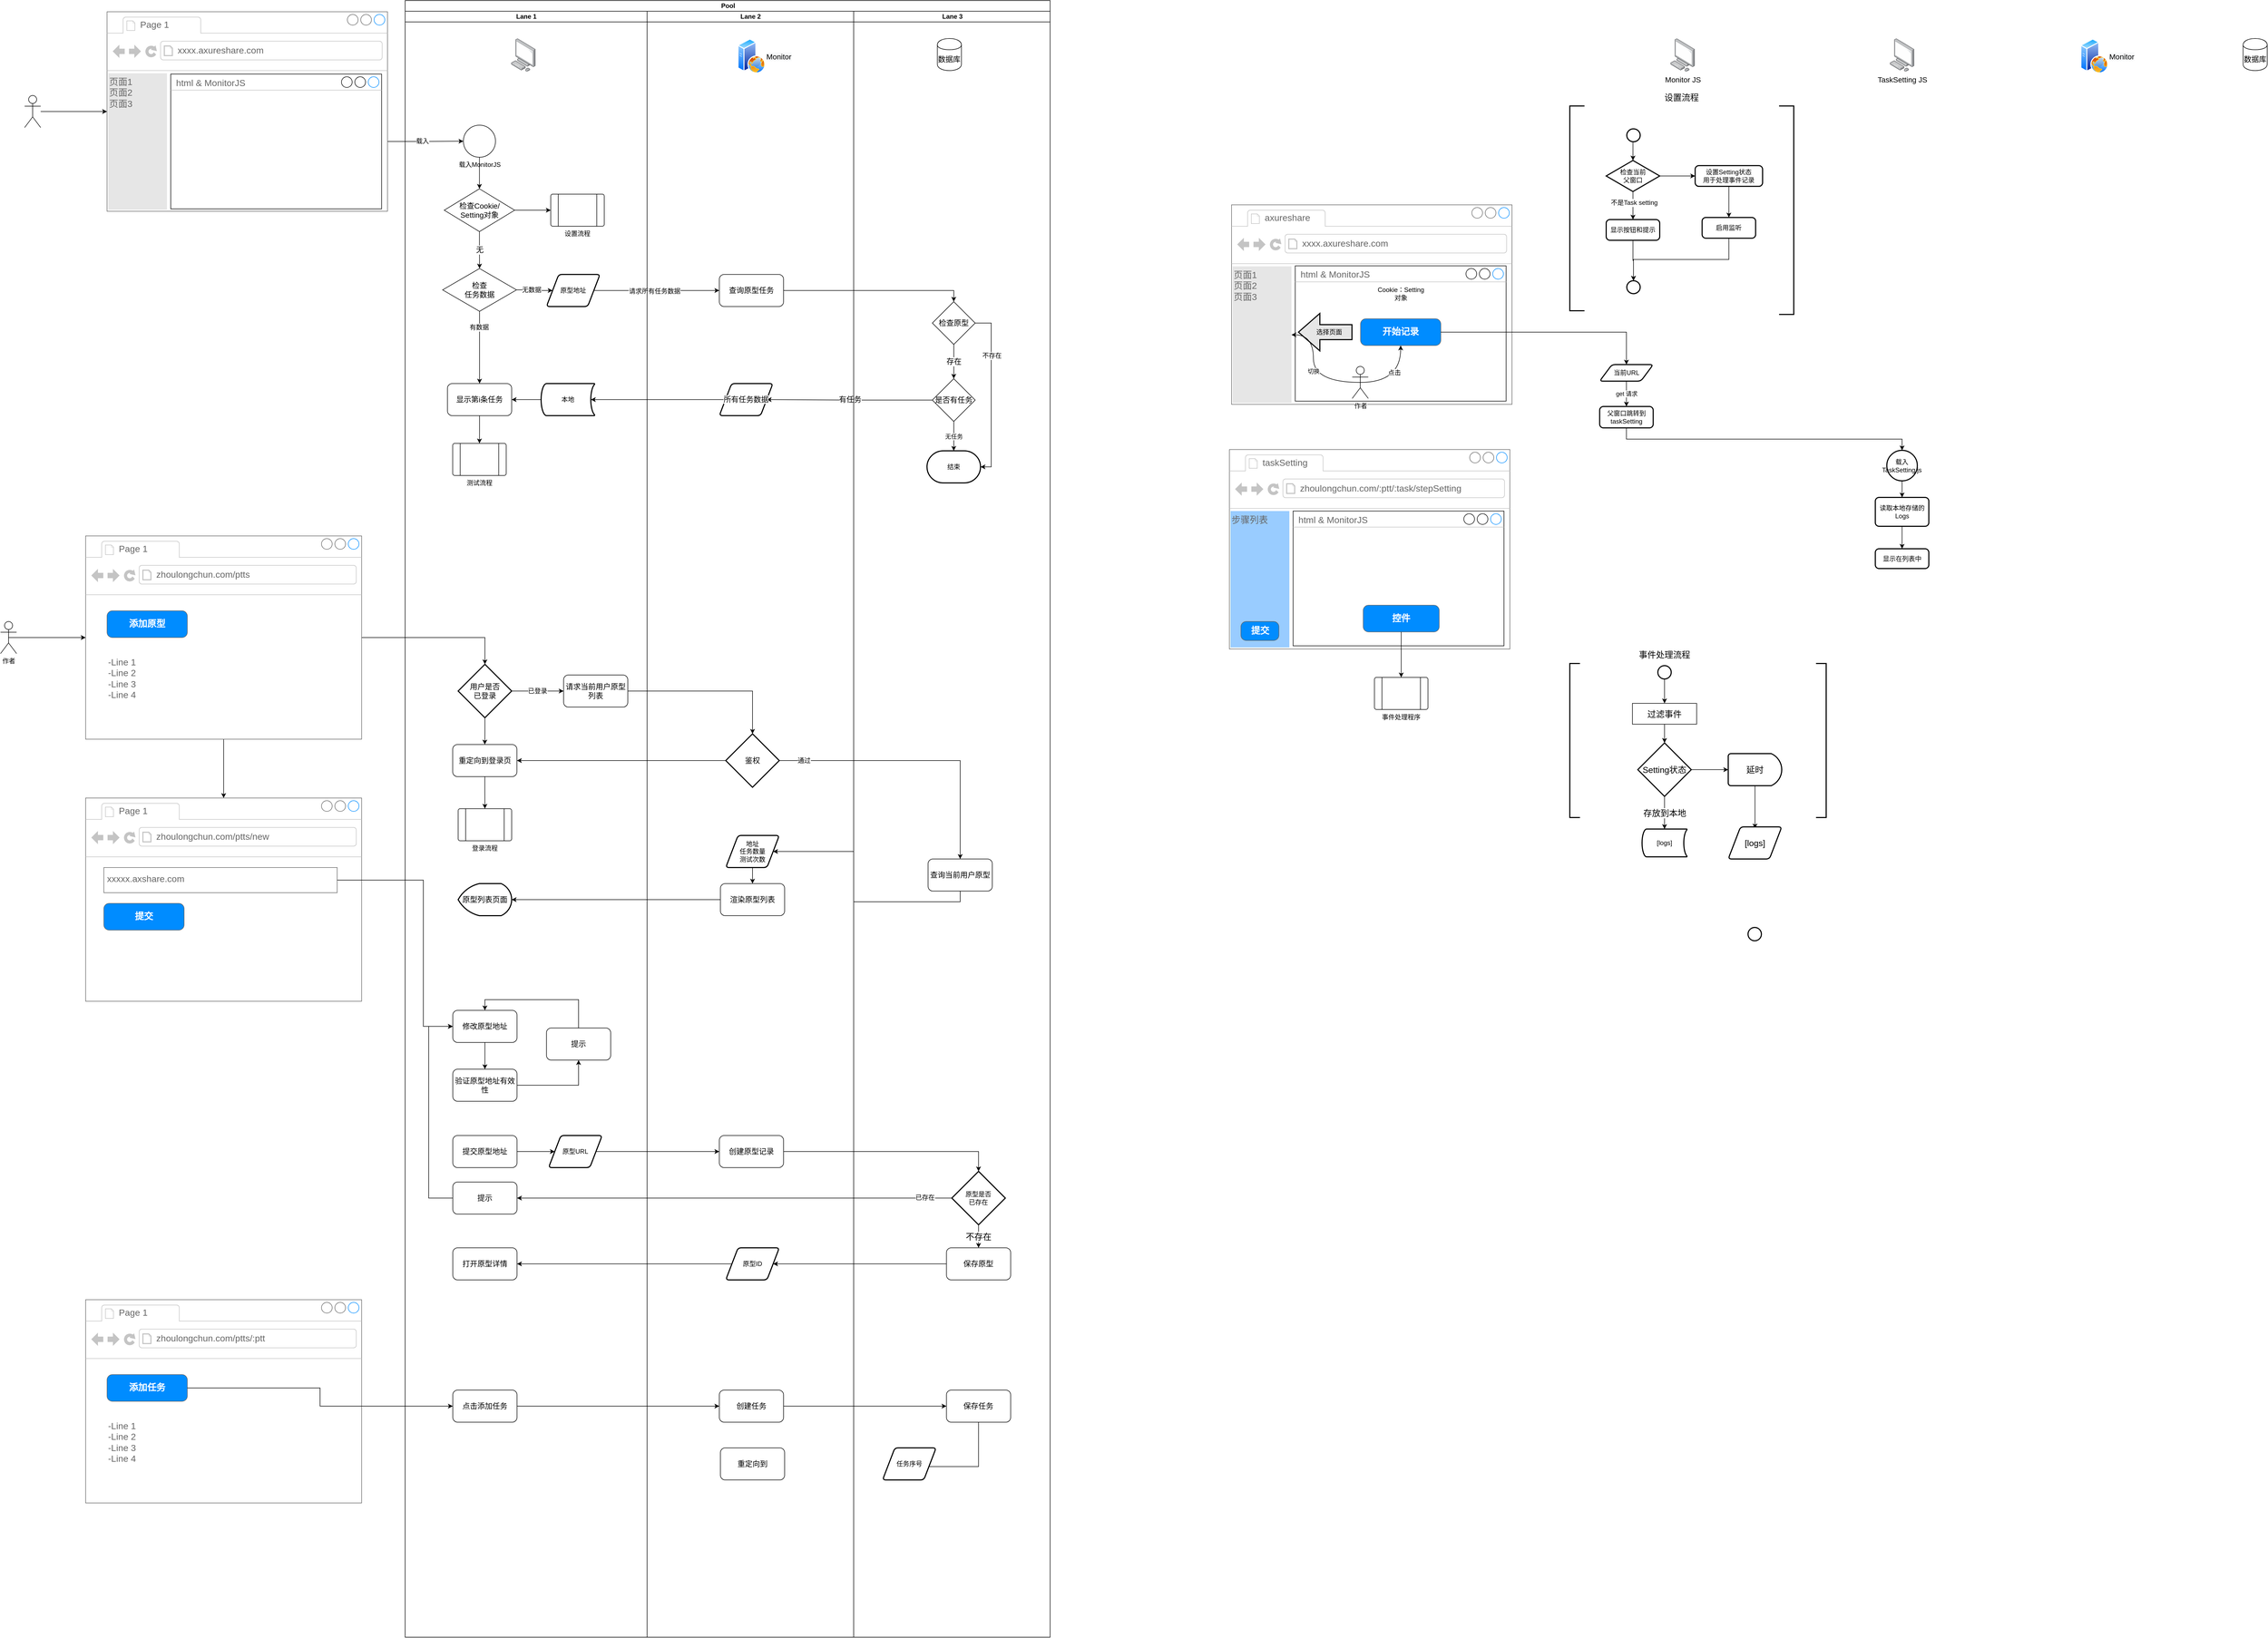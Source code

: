 <mxfile version="12.4.2" type="device" pages="1"><diagram id="C5RBs43oDa-KdzZeNtuy" name="Page-1"><mxGraphModel dx="3903" dy="2703" grid="0" gridSize="10" guides="1" tooltips="1" connect="1" arrows="1" fold="1" page="0" pageScale="1" pageWidth="827" pageHeight="1169" math="0" shadow="0"><root><mxCell id="WIyWlLk6GJQsqaUBKTNV-0"/><mxCell id="WIyWlLk6GJQsqaUBKTNV-1" parent="WIyWlLk6GJQsqaUBKTNV-0"/><mxCell id="ha692Ad3BDW9VeAkZd-o-27" value="无" style="edgeStyle=orthogonalEdgeStyle;rounded=0;orthogonalLoop=1;jettySize=auto;html=1;fontSize=14;verticalAlign=middle;exitX=0.5;exitY=1;exitDx=0;exitDy=0;entryX=0.5;entryY=0;entryDx=0;entryDy=0;" parent="WIyWlLk6GJQsqaUBKTNV-1" source="iFnzxoh912254irk8_Jz-30" target="ha692Ad3BDW9VeAkZd-o-42" edge="1"><mxGeometry relative="1" as="geometry"><mxPoint x="268" y="23" as="sourcePoint"/><mxPoint x="448" y="40" as="targetPoint"/></mxGeometry></mxCell><mxCell id="pKIPVdCca8L_tUWAXEWJ-16" style="edgeStyle=orthogonalEdgeStyle;rounded=0;orthogonalLoop=1;jettySize=auto;html=1;" parent="WIyWlLk6GJQsqaUBKTNV-1" source="ha692Ad3BDW9VeAkZd-o-7" target="iFnzxoh912254irk8_Jz-70" edge="1"><mxGeometry relative="1" as="geometry"><mxPoint x="-51.667" y="-160.333" as="targetPoint"/></mxGeometry></mxCell><mxCell id="ha692Ad3BDW9VeAkZd-o-7" value="" style="shape=umlActor;verticalLabelPosition=middle;labelBackgroundColor=#ffffff;verticalAlign=middle;html=1;outlineConnect=0;fontSize=14;align=left;labelPosition=right;" parent="WIyWlLk6GJQsqaUBKTNV-1" vertex="1"><mxGeometry x="-637" y="-203.5" width="30" height="60" as="geometry"/></mxCell><mxCell id="ha692Ad3BDW9VeAkZd-o-43" style="edgeStyle=orthogonalEdgeStyle;rounded=0;orthogonalLoop=1;jettySize=auto;html=1;fontSize=14;entryX=0;entryY=0.5;entryDx=0;entryDy=0;" parent="WIyWlLk6GJQsqaUBKTNV-1" source="ha692Ad3BDW9VeAkZd-o-42" target="pKIPVdCca8L_tUWAXEWJ-33" edge="1"><mxGeometry relative="1" as="geometry"><mxPoint x="317.706" y="159.941" as="targetPoint"/></mxGeometry></mxCell><mxCell id="f4U-aHSmspJ2yvDxJjVy-3" value="无数据" style="text;html=1;align=center;verticalAlign=middle;resizable=0;points=[];labelBackgroundColor=#ffffff;" parent="ha692Ad3BDW9VeAkZd-o-43" vertex="1" connectable="0"><mxGeometry x="-0.888" y="3" relative="1" as="geometry"><mxPoint x="24.2" y="2.67" as="offset"/></mxGeometry></mxCell><mxCell id="ha692Ad3BDW9VeAkZd-o-62" style="edgeStyle=orthogonalEdgeStyle;rounded=0;orthogonalLoop=1;jettySize=auto;html=1;exitX=0.5;exitY=1;exitDx=0;exitDy=0;entryX=0.5;entryY=0;entryDx=0;entryDy=0;fontSize=14;" parent="WIyWlLk6GJQsqaUBKTNV-1" source="ha692Ad3BDW9VeAkZd-o-42" target="ha692Ad3BDW9VeAkZd-o-59" edge="1"><mxGeometry relative="1" as="geometry"/></mxCell><mxCell id="f4U-aHSmspJ2yvDxJjVy-4" value="有数据" style="text;html=1;align=center;verticalAlign=middle;resizable=0;points=[];labelBackgroundColor=#ffffff;" parent="ha692Ad3BDW9VeAkZd-o-62" vertex="1" connectable="0"><mxGeometry x="-0.862" y="-2" relative="1" as="geometry"><mxPoint x="1.15" y="20.12" as="offset"/></mxGeometry></mxCell><mxCell id="ha692Ad3BDW9VeAkZd-o-42" value="&lt;span style=&quot;white-space: normal&quot;&gt;检查&lt;br&gt;任务数据&lt;br&gt;&lt;/span&gt;" style="rhombus;whiteSpace=wrap;html=1;fontSize=14;align=center;" parent="WIyWlLk6GJQsqaUBKTNV-1" vertex="1"><mxGeometry x="144" y="120" width="138" height="80" as="geometry"/></mxCell><mxCell id="ha692Ad3BDW9VeAkZd-o-52" style="edgeStyle=orthogonalEdgeStyle;rounded=0;orthogonalLoop=1;jettySize=auto;html=1;entryX=0.5;entryY=0;entryDx=0;entryDy=0;fontSize=14;" parent="WIyWlLk6GJQsqaUBKTNV-1" source="ha692Ad3BDW9VeAkZd-o-45" target="ha692Ad3BDW9VeAkZd-o-49" edge="1"><mxGeometry relative="1" as="geometry"/></mxCell><mxCell id="ha692Ad3BDW9VeAkZd-o-45" value="查询原型任务" style="rounded=1;whiteSpace=wrap;html=1;fontSize=14;align=center;" parent="WIyWlLk6GJQsqaUBKTNV-1" vertex="1"><mxGeometry x="661.0" y="131.1" width="120" height="60" as="geometry"/></mxCell><mxCell id="ha692Ad3BDW9VeAkZd-o-53" value="存在" style="edgeStyle=orthogonalEdgeStyle;rounded=0;orthogonalLoop=1;jettySize=auto;html=1;exitX=0.5;exitY=1;exitDx=0;exitDy=0;entryX=0.5;entryY=0;entryDx=0;entryDy=0;fontSize=14;" parent="WIyWlLk6GJQsqaUBKTNV-1" source="ha692Ad3BDW9VeAkZd-o-49" target="ha692Ad3BDW9VeAkZd-o-50" edge="1"><mxGeometry relative="1" as="geometry"/></mxCell><mxCell id="fBS3rx0IFL2aga8KmdfZ-6" style="edgeStyle=orthogonalEdgeStyle;rounded=0;orthogonalLoop=1;jettySize=auto;html=1;entryX=1;entryY=0.5;entryDx=0;entryDy=0;entryPerimeter=0;exitX=1;exitY=0.5;exitDx=0;exitDy=0;" parent="WIyWlLk6GJQsqaUBKTNV-1" source="ha692Ad3BDW9VeAkZd-o-49" target="fBS3rx0IFL2aga8KmdfZ-5" edge="1"><mxGeometry relative="1" as="geometry"/></mxCell><mxCell id="iFnzxoh912254irk8_Jz-45" value="不存在" style="text;html=1;align=center;verticalAlign=middle;resizable=0;points=[];;labelBackgroundColor=#ffffff;" parent="fBS3rx0IFL2aga8KmdfZ-6" vertex="1" connectable="0"><mxGeometry x="-0.432" y="1" relative="1" as="geometry"><mxPoint as="offset"/></mxGeometry></mxCell><mxCell id="ha692Ad3BDW9VeAkZd-o-49" value="检查原型" style="rhombus;whiteSpace=wrap;html=1;fontSize=14;align=center;" parent="WIyWlLk6GJQsqaUBKTNV-1" vertex="1"><mxGeometry x="1059" y="182.0" width="80" height="80" as="geometry"/></mxCell><mxCell id="ha692Ad3BDW9VeAkZd-o-54" value="有任务" style="edgeStyle=orthogonalEdgeStyle;rounded=0;orthogonalLoop=1;jettySize=auto;html=1;exitX=0;exitY=0.5;exitDx=0;exitDy=0;fontSize=14;entryX=1;entryY=0.5;entryDx=0;entryDy=0;" parent="WIyWlLk6GJQsqaUBKTNV-1" source="ha692Ad3BDW9VeAkZd-o-50" target="f4U-aHSmspJ2yvDxJjVy-7" edge="1"><mxGeometry relative="1" as="geometry"><mxPoint x="308" y="300" as="targetPoint"/></mxGeometry></mxCell><mxCell id="fBS3rx0IFL2aga8KmdfZ-1" value="无任务" style="edgeStyle=orthogonalEdgeStyle;rounded=0;orthogonalLoop=1;jettySize=auto;html=1;exitX=0.5;exitY=1;exitDx=0;exitDy=0;entryX=0.5;entryY=0;entryDx=0;entryDy=0;entryPerimeter=0;" parent="WIyWlLk6GJQsqaUBKTNV-1" source="ha692Ad3BDW9VeAkZd-o-50" target="fBS3rx0IFL2aga8KmdfZ-5" edge="1"><mxGeometry relative="1" as="geometry"><mxPoint x="1089" y="500.9" as="targetPoint"/></mxGeometry></mxCell><mxCell id="ha692Ad3BDW9VeAkZd-o-50" value="是否有任务" style="rhombus;whiteSpace=wrap;html=1;fontSize=14;align=center;" parent="WIyWlLk6GJQsqaUBKTNV-1" vertex="1"><mxGeometry x="1059" y="326" width="80" height="80" as="geometry"/></mxCell><mxCell id="ha692Ad3BDW9VeAkZd-o-63" style="edgeStyle=orthogonalEdgeStyle;rounded=0;orthogonalLoop=1;jettySize=auto;html=1;entryX=1;entryY=0.5;entryDx=0;entryDy=0;fontSize=14;exitX=0;exitY=0.5;exitDx=0;exitDy=0;exitPerimeter=0;" parent="WIyWlLk6GJQsqaUBKTNV-1" source="onLGL_vs-H9XNe-iX79h-8" target="ha692Ad3BDW9VeAkZd-o-59" edge="1"><mxGeometry relative="1" as="geometry"><mxPoint x="318" y="365" as="sourcePoint"/></mxGeometry></mxCell><mxCell id="f4U-aHSmspJ2yvDxJjVy-14" style="edgeStyle=orthogonalEdgeStyle;rounded=0;orthogonalLoop=1;jettySize=auto;html=1;exitX=0.5;exitY=1;exitDx=0;exitDy=0;entryX=0.5;entryY=0;entryDx=0;entryDy=0;" parent="WIyWlLk6GJQsqaUBKTNV-1" source="ha692Ad3BDW9VeAkZd-o-59" target="f4U-aHSmspJ2yvDxJjVy-13" edge="1"><mxGeometry relative="1" as="geometry"/></mxCell><mxCell id="ha692Ad3BDW9VeAkZd-o-59" value="显示第i条任务" style="rounded=1;whiteSpace=wrap;html=1;fontSize=14;align=center;" parent="WIyWlLk6GJQsqaUBKTNV-1" vertex="1"><mxGeometry x="153.0" y="335.1" width="120" height="60" as="geometry"/></mxCell><mxCell id="f4U-aHSmspJ2yvDxJjVy-9" style="edgeStyle=orthogonalEdgeStyle;rounded=0;orthogonalLoop=1;jettySize=auto;html=1;exitX=0;exitY=0.5;exitDx=0;exitDy=0;entryX=0.93;entryY=0.5;entryDx=0;entryDy=0;entryPerimeter=0;" parent="WIyWlLk6GJQsqaUBKTNV-1" source="f4U-aHSmspJ2yvDxJjVy-7" target="onLGL_vs-H9XNe-iX79h-8" edge="1"><mxGeometry relative="1" as="geometry"/></mxCell><mxCell id="f4U-aHSmspJ2yvDxJjVy-7" value="&lt;span style=&quot;font-size: 14px ; background-color: rgb(255 , 255 , 255)&quot;&gt;所有任务数据&lt;/span&gt;" style="shape=parallelogram;html=1;strokeWidth=2;perimeter=parallelogramPerimeter;whiteSpace=wrap;rounded=1;arcSize=12;size=0.23;" parent="WIyWlLk6GJQsqaUBKTNV-1" vertex="1"><mxGeometry x="661.0" y="335.1" width="100" height="60" as="geometry"/></mxCell><mxCell id="pKIPVdCca8L_tUWAXEWJ-22" style="edgeStyle=orthogonalEdgeStyle;rounded=0;orthogonalLoop=1;jettySize=auto;html=1;entryX=0.5;entryY=0;entryDx=0;entryDy=0;entryPerimeter=0;" parent="WIyWlLk6GJQsqaUBKTNV-1" source="iFnzxoh912254irk8_Jz-16" target="pKIPVdCca8L_tUWAXEWJ-21" edge="1"><mxGeometry relative="1" as="geometry"><mxPoint x="-30.29" y="839.667" as="sourcePoint"/></mxGeometry></mxCell><mxCell id="f4U-aHSmspJ2yvDxJjVy-13" value="测试流程" style="verticalLabelPosition=bottom;verticalAlign=top;html=1;shape=process;whiteSpace=wrap;rounded=1;size=0.14;arcSize=6;" parent="WIyWlLk6GJQsqaUBKTNV-1" vertex="1"><mxGeometry x="162.8" y="447" width="100" height="60" as="geometry"/></mxCell><mxCell id="f4U-aHSmspJ2yvDxJjVy-29" style="edgeStyle=orthogonalEdgeStyle;rounded=0;orthogonalLoop=1;jettySize=auto;html=1;exitX=0.5;exitY=1;exitDx=0;exitDy=0;" parent="WIyWlLk6GJQsqaUBKTNV-1" source="f4U-aHSmspJ2yvDxJjVy-25" target="pKIPVdCca8L_tUWAXEWJ-31" edge="1"><mxGeometry relative="1" as="geometry"><mxPoint x="310" y="1210" as="targetPoint"/></mxGeometry></mxCell><mxCell id="f4U-aHSmspJ2yvDxJjVy-25" value="查询当前用户原型" style="rounded=1;whiteSpace=wrap;html=1;fontSize=14;align=center;" parent="WIyWlLk6GJQsqaUBKTNV-1" vertex="1"><mxGeometry x="1051" y="1224" width="120" height="60" as="geometry"/></mxCell><mxCell id="onLGL_vs-H9XNe-iX79h-9" style="edgeStyle=orthogonalEdgeStyle;rounded=0;orthogonalLoop=1;jettySize=auto;html=1;exitX=0.5;exitY=1;exitDx=0;exitDy=0;entryX=0.5;entryY=0;entryDx=0;entryDy=0;" parent="WIyWlLk6GJQsqaUBKTNV-1" source="f4U-aHSmspJ2yvDxJjVy-33" target="fBS3rx0IFL2aga8KmdfZ-8" edge="1"><mxGeometry relative="1" as="geometry"/></mxCell><mxCell id="f4U-aHSmspJ2yvDxJjVy-33" value="修改原型地址" style="rounded=1;whiteSpace=wrap;html=1;fontSize=14;align=center;" parent="WIyWlLk6GJQsqaUBKTNV-1" vertex="1"><mxGeometry x="163" y="1507" width="120" height="60" as="geometry"/></mxCell><mxCell id="fBS3rx0IFL2aga8KmdfZ-5" value="结束" style="strokeWidth=2;html=1;shape=mxgraph.flowchart.terminator;whiteSpace=wrap;" parent="WIyWlLk6GJQsqaUBKTNV-1" vertex="1"><mxGeometry x="1049" y="460.9" width="100" height="60" as="geometry"/></mxCell><mxCell id="onLGL_vs-H9XNe-iX79h-5" style="edgeStyle=orthogonalEdgeStyle;rounded=0;orthogonalLoop=1;jettySize=auto;html=1;exitX=1;exitY=0.5;exitDx=0;exitDy=0;entryX=0;entryY=0.5;entryDx=0;entryDy=0;" parent="WIyWlLk6GJQsqaUBKTNV-1" source="oneECgqJOdMS5KInRHM6-90" target="onLGL_vs-H9XNe-iX79h-0" edge="1"><mxGeometry relative="1" as="geometry"/></mxCell><mxCell id="0-3QCBUoDSiJW6Q8LTlB-14" style="edgeStyle=orthogonalEdgeStyle;rounded=0;orthogonalLoop=1;jettySize=auto;html=1;exitX=1;exitY=0.5;exitDx=0;exitDy=0;entryX=0.5;entryY=1;entryDx=0;entryDy=0;" parent="WIyWlLk6GJQsqaUBKTNV-1" source="fBS3rx0IFL2aga8KmdfZ-8" target="0-3QCBUoDSiJW6Q8LTlB-12" edge="1"><mxGeometry relative="1" as="geometry"/></mxCell><mxCell id="fBS3rx0IFL2aga8KmdfZ-8" value="验证原型地址有效性" style="rounded=1;whiteSpace=wrap;html=1;fontSize=14;align=center;" parent="WIyWlLk6GJQsqaUBKTNV-1" vertex="1"><mxGeometry x="163.0" y="1617" width="120" height="60" as="geometry"/></mxCell><mxCell id="fBS3rx0IFL2aga8KmdfZ-16" style="edgeStyle=orthogonalEdgeStyle;rounded=0;orthogonalLoop=1;jettySize=auto;html=1;exitX=1;exitY=0.5;exitDx=0;exitDy=0;exitPerimeter=0;entryX=0.5;entryY=0;entryDx=0;entryDy=0;" parent="WIyWlLk6GJQsqaUBKTNV-1" source="fBS3rx0IFL2aga8KmdfZ-12" target="f4U-aHSmspJ2yvDxJjVy-25" edge="1"><mxGeometry relative="1" as="geometry"/></mxCell><mxCell id="wMg9EtpL3d8pkcXZaLs--2" value="通过" style="text;html=1;align=center;verticalAlign=middle;resizable=0;points=[];labelBackgroundColor=#ffffff;" parent="fBS3rx0IFL2aga8KmdfZ-16" vertex="1" connectable="0"><mxGeometry x="-0.824" relative="1" as="geometry"><mxPoint as="offset"/></mxGeometry></mxCell><mxCell id="pKIPVdCca8L_tUWAXEWJ-27" style="edgeStyle=orthogonalEdgeStyle;rounded=0;orthogonalLoop=1;jettySize=auto;html=1;entryX=1;entryY=0.5;entryDx=0;entryDy=0;" parent="WIyWlLk6GJQsqaUBKTNV-1" source="fBS3rx0IFL2aga8KmdfZ-12" target="Lr8koPdXjLGiwVd777_s-1" edge="1"><mxGeometry relative="1" as="geometry"/></mxCell><mxCell id="fBS3rx0IFL2aga8KmdfZ-12" value="&lt;span style=&quot;font-size: 14px ; white-space: normal&quot;&gt;鉴权&lt;/span&gt;" style="strokeWidth=2;html=1;shape=mxgraph.flowchart.decision;whiteSpace=wrap;" parent="WIyWlLk6GJQsqaUBKTNV-1" vertex="1"><mxGeometry x="673" y="990" width="100" height="100" as="geometry"/></mxCell><mxCell id="fBS3rx0IFL2aga8KmdfZ-17" value="登录流程" style="verticalLabelPosition=bottom;verticalAlign=top;html=1;shape=process;whiteSpace=wrap;rounded=1;size=0.14;arcSize=6;" parent="WIyWlLk6GJQsqaUBKTNV-1" vertex="1"><mxGeometry x="173" y="1130" width="100" height="60" as="geometry"/></mxCell><mxCell id="Lr8koPdXjLGiwVd777_s-0" style="edgeStyle=orthogonalEdgeStyle;rounded=0;orthogonalLoop=1;jettySize=auto;html=1;exitX=0;exitY=0.5;exitDx=0;exitDy=0;entryX=1;entryY=0.5;entryDx=0;entryDy=0;entryPerimeter=0;" parent="WIyWlLk6GJQsqaUBKTNV-1" source="pKIPVdCca8L_tUWAXEWJ-30" target="pKIPVdCca8L_tUWAXEWJ-29" edge="1"><mxGeometry relative="1" as="geometry"/></mxCell><mxCell id="Lr8koPdXjLGiwVd777_s-2" style="edgeStyle=orthogonalEdgeStyle;rounded=0;orthogonalLoop=1;jettySize=auto;html=1;exitX=0.5;exitY=1;exitDx=0;exitDy=0;entryX=0.5;entryY=0;entryDx=0;entryDy=0;" parent="WIyWlLk6GJQsqaUBKTNV-1" source="Lr8koPdXjLGiwVd777_s-1" target="fBS3rx0IFL2aga8KmdfZ-17" edge="1"><mxGeometry relative="1" as="geometry"><mxPoint x="223.176" y="1070.529" as="targetPoint"/></mxGeometry></mxCell><mxCell id="Lr8koPdXjLGiwVd777_s-1" value="重定向到登录页" style="rounded=1;whiteSpace=wrap;html=1;fontSize=14;align=center;" parent="WIyWlLk6GJQsqaUBKTNV-1" vertex="1"><mxGeometry x="162.8" y="1010" width="120" height="60" as="geometry"/></mxCell><mxCell id="Lr8koPdXjLGiwVd777_s-3" value="作者" style="shape=umlActor;verticalLabelPosition=bottom;labelBackgroundColor=#ffffff;verticalAlign=top;html=1;outlineConnect=0;" parent="WIyWlLk6GJQsqaUBKTNV-1" vertex="1"><mxGeometry x="-682" y="780" width="30" height="60" as="geometry"/></mxCell><mxCell id="Lr8koPdXjLGiwVd777_s-6" style="edgeStyle=orthogonalEdgeStyle;rounded=0;orthogonalLoop=1;jettySize=auto;html=1;exitX=1.04;exitY=0.626;exitDx=0;exitDy=0;exitPerimeter=0;" parent="WIyWlLk6GJQsqaUBKTNV-1" source="iFnzxoh912254irk8_Jz-19" target="0-3QCBUoDSiJW6Q8LTlB-4" edge="1"><mxGeometry relative="1" as="geometry"><mxPoint x="84" y="1536.333" as="sourcePoint"/><mxPoint x="448" y="1397" as="targetPoint"/></mxGeometry></mxCell><mxCell id="onLGL_vs-H9XNe-iX79h-4" style="edgeStyle=orthogonalEdgeStyle;rounded=0;orthogonalLoop=1;jettySize=auto;html=1;" parent="WIyWlLk6GJQsqaUBKTNV-1" source="onLGL_vs-H9XNe-iX79h-0" target="onLGL_vs-H9XNe-iX79h-3" edge="1"><mxGeometry relative="1" as="geometry"/></mxCell><mxCell id="onLGL_vs-H9XNe-iX79h-0" value="创建原型记录" style="rounded=1;whiteSpace=wrap;html=1;fontSize=14;align=center;" parent="WIyWlLk6GJQsqaUBKTNV-1" vertex="1"><mxGeometry x="661" y="1741" width="120" height="60" as="geometry"/></mxCell><mxCell id="onLGL_vs-H9XNe-iX79h-10" style="edgeStyle=orthogonalEdgeStyle;rounded=0;orthogonalLoop=1;jettySize=auto;html=1;exitX=0;exitY=0.5;exitDx=0;exitDy=0;entryX=1;entryY=0.5;entryDx=0;entryDy=0;" parent="WIyWlLk6GJQsqaUBKTNV-1" source="oneECgqJOdMS5KInRHM6-71" target="oneECgqJOdMS5KInRHM6-69" edge="1"><mxGeometry relative="1" as="geometry"><mxPoint x="813.286" y="1932.571" as="targetPoint"/></mxGeometry></mxCell><mxCell id="onLGL_vs-H9XNe-iX79h-11" style="edgeStyle=orthogonalEdgeStyle;rounded=0;orthogonalLoop=1;jettySize=auto;html=1;exitX=0;exitY=0.5;exitDx=0;exitDy=0;exitPerimeter=0;entryX=1;entryY=0.5;entryDx=0;entryDy=0;" parent="WIyWlLk6GJQsqaUBKTNV-1" source="onLGL_vs-H9XNe-iX79h-3" target="pKIPVdCca8L_tUWAXEWJ-0" edge="1"><mxGeometry relative="1" as="geometry"><mxPoint x="360" y="1908" as="targetPoint"/></mxGeometry></mxCell><mxCell id="iFnzxoh912254irk8_Jz-63" value="已存在" style="text;html=1;align=center;verticalAlign=middle;resizable=0;points=[];;labelBackgroundColor=#ffffff;" parent="onLGL_vs-H9XNe-iX79h-11" vertex="1" connectable="0"><mxGeometry x="-0.67" y="2" relative="1" as="geometry"><mxPoint x="83" y="-3" as="offset"/></mxGeometry></mxCell><mxCell id="oneECgqJOdMS5KInRHM6-75" style="edgeStyle=orthogonalEdgeStyle;rounded=0;orthogonalLoop=1;jettySize=auto;html=1;entryX=1;entryY=0.5;entryDx=0;entryDy=0;fontSize=16;" parent="WIyWlLk6GJQsqaUBKTNV-1" source="oneECgqJOdMS5KInRHM6-97" target="oneECgqJOdMS5KInRHM6-71" edge="1"><mxGeometry relative="1" as="geometry"><Array as="points"/></mxGeometry></mxCell><mxCell id="onLGL_vs-H9XNe-iX79h-3" value="原型是否&lt;br&gt;已存在" style="strokeWidth=2;html=1;shape=mxgraph.flowchart.decision;whiteSpace=wrap;" parent="WIyWlLk6GJQsqaUBKTNV-1" vertex="1"><mxGeometry x="1095.33" y="1808" width="100" height="100" as="geometry"/></mxCell><mxCell id="onLGL_vs-H9XNe-iX79h-8" value="本地" style="strokeWidth=2;html=1;shape=mxgraph.flowchart.stored_data;whiteSpace=wrap;" parent="WIyWlLk6GJQsqaUBKTNV-1" vertex="1"><mxGeometry x="328" y="335.1" width="100" height="60" as="geometry"/></mxCell><mxCell id="iFnzxoh912254irk8_Jz-67" style="edgeStyle=orthogonalEdgeStyle;rounded=0;orthogonalLoop=1;jettySize=auto;html=1;entryX=0;entryY=0.5;entryDx=0;entryDy=0;exitX=0;exitY=0.5;exitDx=0;exitDy=0;" parent="WIyWlLk6GJQsqaUBKTNV-1" source="pKIPVdCca8L_tUWAXEWJ-0" target="f4U-aHSmspJ2yvDxJjVy-33" edge="1"><mxGeometry relative="1" as="geometry"><Array as="points"><mxPoint x="118" y="1858"/><mxPoint x="118" y="1537"/></Array></mxGeometry></mxCell><mxCell id="pKIPVdCca8L_tUWAXEWJ-0" value="提示" style="rounded=1;whiteSpace=wrap;html=1;fontSize=14;align=center;" parent="WIyWlLk6GJQsqaUBKTNV-1" vertex="1"><mxGeometry x="163" y="1828" width="120" height="60" as="geometry"/></mxCell><mxCell id="pKIPVdCca8L_tUWAXEWJ-26" style="edgeStyle=orthogonalEdgeStyle;rounded=0;orthogonalLoop=1;jettySize=auto;html=1;exitX=1;exitY=0.5;exitDx=0;exitDy=0;entryX=0.5;entryY=0;entryDx=0;entryDy=0;entryPerimeter=0;" parent="WIyWlLk6GJQsqaUBKTNV-1" source="pKIPVdCca8L_tUWAXEWJ-17" target="fBS3rx0IFL2aga8KmdfZ-12" edge="1"><mxGeometry relative="1" as="geometry"/></mxCell><mxCell id="pKIPVdCca8L_tUWAXEWJ-17" value="请求当前用户原型列表" style="rounded=1;whiteSpace=wrap;html=1;fontSize=14;align=center;" parent="WIyWlLk6GJQsqaUBKTNV-1" vertex="1"><mxGeometry x="370" y="880" width="120" height="60" as="geometry"/></mxCell><mxCell id="pKIPVdCca8L_tUWAXEWJ-23" style="edgeStyle=orthogonalEdgeStyle;rounded=0;orthogonalLoop=1;jettySize=auto;html=1;exitX=1;exitY=0.5;exitDx=0;exitDy=0;exitPerimeter=0;entryX=0;entryY=0.5;entryDx=0;entryDy=0;" parent="WIyWlLk6GJQsqaUBKTNV-1" source="pKIPVdCca8L_tUWAXEWJ-21" target="pKIPVdCca8L_tUWAXEWJ-17" edge="1"><mxGeometry relative="1" as="geometry"/></mxCell><mxCell id="pKIPVdCca8L_tUWAXEWJ-24" value="已登录" style="text;html=1;align=center;verticalAlign=middle;resizable=0;points=[];labelBackgroundColor=#ffffff;" parent="pKIPVdCca8L_tUWAXEWJ-23" vertex="1" connectable="0"><mxGeometry x="0.171" relative="1" as="geometry"><mxPoint x="-9.71" y="-0.53" as="offset"/></mxGeometry></mxCell><mxCell id="pKIPVdCca8L_tUWAXEWJ-25" style="edgeStyle=orthogonalEdgeStyle;rounded=0;orthogonalLoop=1;jettySize=auto;html=1;exitX=0.5;exitY=1;exitDx=0;exitDy=0;exitPerimeter=0;entryX=0.5;entryY=0;entryDx=0;entryDy=0;" parent="WIyWlLk6GJQsqaUBKTNV-1" source="pKIPVdCca8L_tUWAXEWJ-21" target="Lr8koPdXjLGiwVd777_s-1" edge="1"><mxGeometry relative="1" as="geometry"/></mxCell><mxCell id="pKIPVdCca8L_tUWAXEWJ-21" value="&lt;span style=&quot;font-size: 14px ; white-space: normal&quot;&gt;用户是否&lt;br&gt;已登录&lt;/span&gt;" style="strokeWidth=2;html=1;shape=mxgraph.flowchart.decision;whiteSpace=wrap;" parent="WIyWlLk6GJQsqaUBKTNV-1" vertex="1"><mxGeometry x="173" y="860" width="100" height="100" as="geometry"/></mxCell><mxCell id="pKIPVdCca8L_tUWAXEWJ-29" value="&lt;span style=&quot;font-size: 14px ; white-space: normal ; background-color: rgb(248 , 249 , 250)&quot;&gt;原型列表页面&lt;/span&gt;" style="strokeWidth=2;html=1;shape=mxgraph.flowchart.display;whiteSpace=wrap;rotation=0;" parent="WIyWlLk6GJQsqaUBKTNV-1" vertex="1"><mxGeometry x="173" y="1270" width="100" height="60" as="geometry"/></mxCell><mxCell id="pKIPVdCca8L_tUWAXEWJ-30" value="渲染原型列表" style="rounded=1;whiteSpace=wrap;html=1;fontSize=14;align=center;" parent="WIyWlLk6GJQsqaUBKTNV-1" vertex="1"><mxGeometry x="663" y="1270" width="120" height="60" as="geometry"/></mxCell><mxCell id="pKIPVdCca8L_tUWAXEWJ-32" value="" style="edgeStyle=orthogonalEdgeStyle;rounded=0;orthogonalLoop=1;jettySize=auto;html=1;" parent="WIyWlLk6GJQsqaUBKTNV-1" source="pKIPVdCca8L_tUWAXEWJ-31" target="pKIPVdCca8L_tUWAXEWJ-30" edge="1"><mxGeometry relative="1" as="geometry"/></mxCell><mxCell id="pKIPVdCca8L_tUWAXEWJ-31" value="地址&lt;br&gt;任务数量&lt;br&gt;测试次数" style="shape=parallelogram;html=1;strokeWidth=2;perimeter=parallelogramPerimeter;whiteSpace=wrap;rounded=1;arcSize=12;size=0.23;" parent="WIyWlLk6GJQsqaUBKTNV-1" vertex="1"><mxGeometry x="673" y="1180" width="100" height="60" as="geometry"/></mxCell><mxCell id="pKIPVdCca8L_tUWAXEWJ-35" style="edgeStyle=orthogonalEdgeStyle;rounded=0;orthogonalLoop=1;jettySize=auto;html=1;entryX=0;entryY=0.5;entryDx=0;entryDy=0;" parent="WIyWlLk6GJQsqaUBKTNV-1" source="pKIPVdCca8L_tUWAXEWJ-33" target="ha692Ad3BDW9VeAkZd-o-45" edge="1"><mxGeometry relative="1" as="geometry"/></mxCell><mxCell id="pKIPVdCca8L_tUWAXEWJ-36" value="请求所有任务数据" style="text;align=center;verticalAlign=middle;resizable=0;points=[];labelBackgroundColor=#ffffff;" parent="pKIPVdCca8L_tUWAXEWJ-35" vertex="1" connectable="0"><mxGeometry x="-0.446" y="1" relative="1" as="geometry"><mxPoint x="48.46" y="1.1" as="offset"/></mxGeometry></mxCell><mxCell id="pKIPVdCca8L_tUWAXEWJ-33" value="原型地址" style="shape=parallelogram;html=1;strokeWidth=2;perimeter=parallelogramPerimeter;whiteSpace=wrap;rounded=1;arcSize=12;size=0.23;" parent="WIyWlLk6GJQsqaUBKTNV-1" vertex="1"><mxGeometry x="338" y="131.1" width="100" height="60" as="geometry"/></mxCell><mxCell id="iFnzxoh912254irk8_Jz-0" value="" style="strokeWidth=1;shadow=0;dashed=0;align=center;html=1;shape=mxgraph.mockup.containers.browserWindow;rSize=0;strokeColor=#666666;strokeColor2=#008cff;strokeColor3=#c4c4c4;mainText=,;recursiveResize=0;" parent="WIyWlLk6GJQsqaUBKTNV-1" vertex="1"><mxGeometry x="1618" y="1.0" width="524" height="373" as="geometry"/></mxCell><mxCell id="iFnzxoh912254irk8_Jz-1" value="axureshare" style="strokeWidth=1;shadow=0;dashed=0;align=center;html=1;shape=mxgraph.mockup.containers.anchor;fontSize=17;fontColor=#666666;align=left;" parent="iFnzxoh912254irk8_Jz-0" vertex="1"><mxGeometry x="60" y="12" width="110" height="26" as="geometry"/></mxCell><mxCell id="iFnzxoh912254irk8_Jz-2" value="xxxx.axureshare.com" style="strokeWidth=1;shadow=0;dashed=0;align=center;html=1;shape=mxgraph.mockup.containers.anchor;rSize=0;fontSize=17;fontColor=#666666;align=left;" parent="iFnzxoh912254irk8_Jz-0" vertex="1"><mxGeometry x="130" y="60" width="248" height="25.79" as="geometry"/></mxCell><mxCell id="iFnzxoh912254irk8_Jz-8" value="页面1&lt;br&gt;页面2&lt;br&gt;页面3" style="strokeWidth=1;shadow=0;dashed=0;align=center;html=1;shape=mxgraph.mockup.text.bulletedList;textColor=#666666;mainText=,,,,;textSize=17;bulletStyle=none;strokeColor=none;fillColor=#E6E6E6;align=left;verticalAlign=top;fontSize=17;fontColor=#666666;" parent="iFnzxoh912254irk8_Jz-0" vertex="1"><mxGeometry x="2" y="115" width="110" height="255" as="geometry"/></mxCell><mxCell id="iFnzxoh912254irk8_Jz-68" value="html &amp;amp; MonitorJS" style="strokeWidth=1;shadow=0;dashed=0;align=center;html=1;shape=mxgraph.mockup.containers.window;align=left;verticalAlign=top;spacingLeft=8;strokeColor2=#008cff;strokeColor3=#c4c4c4;fontColor=#666666;mainText=;fontSize=17;labelBackgroundColor=none;fillColor=#FFFFFF;" parent="iFnzxoh912254irk8_Jz-0" vertex="1"><mxGeometry x="119" y="114" width="394" height="253" as="geometry"/></mxCell><mxCell id="iFnzxoh912254irk8_Jz-12" value="" style="verticalLabelPosition=bottom;verticalAlign=top;html=1;strokeWidth=2;shape=mxgraph.arrows2.arrow;dy=0.6;dx=40;notch=0;fillColor=#E6E6E6;rotation=-180;" parent="iFnzxoh912254irk8_Jz-0" vertex="1"><mxGeometry x="125" y="203" width="100" height="70" as="geometry"/></mxCell><mxCell id="iFnzxoh912254irk8_Jz-69" value="开始记录" style="strokeWidth=1;shadow=0;dashed=0;align=center;html=1;shape=mxgraph.mockup.buttons.button;strokeColor=#666666;fontColor=#ffffff;mainText=;buttonStyle=round;fontSize=17;fontStyle=1;fillColor=#008cff;whiteSpace=wrap;" parent="iFnzxoh912254irk8_Jz-0" vertex="1"><mxGeometry x="241" y="213" width="150" height="50" as="geometry"/></mxCell><mxCell id="iFnzxoh912254irk8_Jz-87" value="选择页面" style="text;html=1;align=center;verticalAlign=middle;resizable=0;points=[];;autosize=1;" parent="iFnzxoh912254irk8_Jz-0" vertex="1"><mxGeometry x="153" y="229" width="58" height="18" as="geometry"/></mxCell><mxCell id="kSCPA_SWxrOk31-2P-y3-11" value="Cookie：&lt;span style=&quot;white-space: normal&quot;&gt;Setting对象&lt;/span&gt;" style="text;html=1;align=center;verticalAlign=middle;resizable=0;points=[];autosize=1;" parent="iFnzxoh912254irk8_Jz-0" vertex="1"><mxGeometry x="255.5" y="157" width="121" height="18" as="geometry"/></mxCell><mxCell id="iCvGNU1NG6L490ihE1yq-34" style="edgeStyle=orthogonalEdgeStyle;curved=1;rounded=0;orthogonalLoop=1;jettySize=auto;html=1;exitX=0.5;exitY=0.5;exitDx=0;exitDy=0;exitPerimeter=0;" parent="iFnzxoh912254irk8_Jz-0" source="iFnzxoh912254irk8_Jz-89" target="iFnzxoh912254irk8_Jz-69" edge="1"><mxGeometry relative="1" as="geometry"><Array as="points"><mxPoint x="316" y="332"/></Array></mxGeometry></mxCell><mxCell id="iCvGNU1NG6L490ihE1yq-35" value="点击" style="text;html=1;align=center;verticalAlign=middle;resizable=0;points=[];;labelBackgroundColor=#ffffff;" parent="iCvGNU1NG6L490ihE1yq-34" vertex="1" connectable="0"><mxGeometry x="-0.127" y="18" relative="1" as="geometry"><mxPoint as="offset"/></mxGeometry></mxCell><mxCell id="iFnzxoh912254irk8_Jz-89" value="作者" style="shape=umlActor;verticalLabelPosition=bottom;labelBackgroundColor=#ffffff;verticalAlign=top;html=1;outlineConnect=0;" parent="iFnzxoh912254irk8_Jz-0" vertex="1"><mxGeometry x="225.5" y="302" width="30" height="60" as="geometry"/></mxCell><mxCell id="iCvGNU1NG6L490ihE1yq-30" value="切换" style="edgeStyle=orthogonalEdgeStyle;curved=1;rounded=0;orthogonalLoop=1;jettySize=auto;html=1;exitX=0.5;exitY=0.5;exitDx=0;exitDy=0;exitPerimeter=0;" parent="iFnzxoh912254irk8_Jz-0" source="iFnzxoh912254irk8_Jz-89" target="iFnzxoh912254irk8_Jz-8" edge="1"><mxGeometry relative="1" as="geometry"><Array as="points"><mxPoint x="153" y="332"/><mxPoint x="153" y="243"/></Array></mxGeometry></mxCell><mxCell id="iFnzxoh912254irk8_Jz-30" value="检查Cookie/&lt;br&gt;Setting对象" style="rhombus;whiteSpace=wrap;html=1;fontSize=14;align=center;" parent="WIyWlLk6GJQsqaUBKTNV-1" vertex="1"><mxGeometry x="147.05" y="-29" width="131.5" height="80" as="geometry"/></mxCell><mxCell id="iFnzxoh912254irk8_Jz-31" style="edgeStyle=orthogonalEdgeStyle;rounded=0;orthogonalLoop=1;jettySize=auto;html=1;fontSize=14;verticalAlign=middle;exitX=0.5;exitY=1;exitDx=0;exitDy=0;entryX=0.5;entryY=0;entryDx=0;entryDy=0;exitPerimeter=0;" parent="WIyWlLk6GJQsqaUBKTNV-1" source="iFnzxoh912254irk8_Jz-46" target="iFnzxoh912254irk8_Jz-30" edge="1"><mxGeometry relative="1" as="geometry"><mxPoint x="-42.588" y="-49.941" as="sourcePoint"/><mxPoint x="210.353" y="110.059" as="targetPoint"/></mxGeometry></mxCell><mxCell id="iFnzxoh912254irk8_Jz-33" value="设置流程" style="verticalLabelPosition=bottom;verticalAlign=top;html=1;shape=process;whiteSpace=wrap;rounded=1;size=0.14;arcSize=6;" parent="WIyWlLk6GJQsqaUBKTNV-1" vertex="1"><mxGeometry x="346" y="-19" width="100" height="60" as="geometry"/></mxCell><mxCell id="iFnzxoh912254irk8_Jz-40" style="edgeStyle=orthogonalEdgeStyle;rounded=0;orthogonalLoop=1;jettySize=auto;html=1;entryX=0;entryY=0.5;entryDx=0;entryDy=0;exitX=1;exitY=0.5;exitDx=0;exitDy=0;" parent="WIyWlLk6GJQsqaUBKTNV-1" source="iFnzxoh912254irk8_Jz-30" target="iFnzxoh912254irk8_Jz-33" edge="1"><mxGeometry relative="1" as="geometry"><mxPoint x="417.667" y="9.333" as="sourcePoint"/></mxGeometry></mxCell><mxCell id="iFnzxoh912254irk8_Jz-46" value="载入MonitorJS" style="verticalLabelPosition=bottom;verticalAlign=top;html=1;shape=mxgraph.flowchart.on-page_reference;fillColor=#FFFFFF;" parent="WIyWlLk6GJQsqaUBKTNV-1" vertex="1"><mxGeometry x="182.8" y="-148" width="60" height="60" as="geometry"/></mxCell><mxCell id="iFnzxoh912254irk8_Jz-47" style="edgeStyle=orthogonalEdgeStyle;rounded=0;orthogonalLoop=1;jettySize=auto;html=1;fontSize=14;verticalAlign=middle;entryX=0;entryY=0.5;entryDx=0;entryDy=0;entryPerimeter=0;" parent="WIyWlLk6GJQsqaUBKTNV-1" source="iFnzxoh912254irk8_Jz-77" target="iFnzxoh912254irk8_Jz-46" edge="1"><mxGeometry relative="1" as="geometry"><mxPoint x="68.333" y="-160.333" as="sourcePoint"/><mxPoint x="209.176" y="-30.118" as="targetPoint"/></mxGeometry></mxCell><mxCell id="iCvGNU1NG6L490ihE1yq-32" value="载入" style="text;html=1;align=center;verticalAlign=middle;resizable=0;points=[];;labelBackgroundColor=#ffffff;" parent="iFnzxoh912254irk8_Jz-47" vertex="1" connectable="0"><mxGeometry x="-0.5" y="-2" relative="1" as="geometry"><mxPoint x="37.43" y="-2.71" as="offset"/></mxGeometry></mxCell><mxCell id="iFnzxoh912254irk8_Jz-70" value="" style="strokeWidth=1;shadow=0;dashed=0;align=center;html=1;shape=mxgraph.mockup.containers.browserWindow;rSize=0;strokeColor=#666666;strokeColor2=#008cff;strokeColor3=#c4c4c4;mainText=,;recursiveResize=0;" parent="WIyWlLk6GJQsqaUBKTNV-1" vertex="1"><mxGeometry x="-483" y="-360.0" width="524" height="373" as="geometry"/></mxCell><mxCell id="iFnzxoh912254irk8_Jz-71" value="Page 1" style="strokeWidth=1;shadow=0;dashed=0;align=center;html=1;shape=mxgraph.mockup.containers.anchor;fontSize=17;fontColor=#666666;align=left;" parent="iFnzxoh912254irk8_Jz-70" vertex="1"><mxGeometry x="60" y="12" width="110" height="26" as="geometry"/></mxCell><mxCell id="iFnzxoh912254irk8_Jz-72" value="xxxx.axureshare.com" style="strokeWidth=1;shadow=0;dashed=0;align=center;html=1;shape=mxgraph.mockup.containers.anchor;rSize=0;fontSize=17;fontColor=#666666;align=left;" parent="iFnzxoh912254irk8_Jz-70" vertex="1"><mxGeometry x="130" y="60" width="248" height="25.79" as="geometry"/></mxCell><mxCell id="iFnzxoh912254irk8_Jz-73" value="页面1&lt;br&gt;页面2&lt;br&gt;页面3" style="strokeWidth=1;shadow=0;dashed=0;align=center;html=1;shape=mxgraph.mockup.text.bulletedList;textColor=#666666;mainText=,,,,;textSize=17;bulletStyle=none;strokeColor=none;fillColor=#E6E6E6;align=left;verticalAlign=top;fontSize=17;fontColor=#666666;" parent="iFnzxoh912254irk8_Jz-70" vertex="1"><mxGeometry x="2" y="115" width="110" height="255" as="geometry"/></mxCell><mxCell id="iFnzxoh912254irk8_Jz-77" value="html &amp;amp; MonitorJS" style="strokeWidth=1;shadow=0;dashed=0;align=center;html=1;shape=mxgraph.mockup.containers.window;align=left;verticalAlign=top;spacingLeft=8;strokeColor2=#008cff;strokeColor3=#c4c4c4;fontColor=#666666;mainText=;fontSize=17;labelBackgroundColor=none;fillColor=#FFFFFF;" parent="iFnzxoh912254irk8_Jz-70" vertex="1"><mxGeometry x="119" y="116.5" width="394" height="252" as="geometry"/></mxCell><mxCell id="iFnzxoh912254irk8_Jz-99" value="get 请求" style="edgeStyle=orthogonalEdgeStyle;rounded=0;orthogonalLoop=1;jettySize=auto;html=1;entryX=0.5;entryY=0;entryDx=0;entryDy=0;" parent="WIyWlLk6GJQsqaUBKTNV-1" source="iFnzxoh912254irk8_Jz-92" target="iFnzxoh912254irk8_Jz-98" edge="1"><mxGeometry relative="1" as="geometry"/></mxCell><mxCell id="oneECgqJOdMS5KInRHM6-6" style="edgeStyle=orthogonalEdgeStyle;rounded=0;orthogonalLoop=1;jettySize=auto;html=1;exitX=0.5;exitY=1;exitDx=0;exitDy=0;entryX=0.5;entryY=0;entryDx=0;entryDy=0;entryPerimeter=0;" parent="WIyWlLk6GJQsqaUBKTNV-1" source="iFnzxoh912254irk8_Jz-98" target="yqg-HuRPNz57LnGkf_tB-5" edge="1"><mxGeometry relative="1" as="geometry"/></mxCell><mxCell id="iFnzxoh912254irk8_Jz-98" value="父窗口跳转到&lt;br&gt;taskSetting" style="rounded=1;whiteSpace=wrap;html=1;absoluteArcSize=1;arcSize=14;strokeWidth=2;fillColor=#FFFFFF;align=center;" parent="WIyWlLk6GJQsqaUBKTNV-1" vertex="1"><mxGeometry x="2305.8" y="378" width="100" height="40" as="geometry"/></mxCell><mxCell id="iFnzxoh912254irk8_Jz-92" value="当前URL" style="shape=parallelogram;html=1;strokeWidth=2;perimeter=parallelogramPerimeter;whiteSpace=wrap;rounded=1;arcSize=12;size=0.23;fillColor=#FFFFFF;" parent="WIyWlLk6GJQsqaUBKTNV-1" vertex="1"><mxGeometry x="2305.8" y="299.6" width="100" height="31" as="geometry"/></mxCell><mxCell id="iFnzxoh912254irk8_Jz-103" value="" style="strokeWidth=1;shadow=0;dashed=0;align=center;html=1;shape=mxgraph.mockup.containers.browserWindow;rSize=0;strokeColor=#666666;strokeColor2=#008cff;strokeColor3=#c4c4c4;mainText=,;recursiveResize=0;" parent="WIyWlLk6GJQsqaUBKTNV-1" vertex="1"><mxGeometry x="1614" y="458.5" width="524" height="373" as="geometry"/></mxCell><mxCell id="iFnzxoh912254irk8_Jz-104" value="taskSetting" style="strokeWidth=1;shadow=0;dashed=0;align=center;html=1;shape=mxgraph.mockup.containers.anchor;fontSize=17;fontColor=#666666;align=left;" parent="iFnzxoh912254irk8_Jz-103" vertex="1"><mxGeometry x="60" y="12" width="110" height="26" as="geometry"/></mxCell><mxCell id="iFnzxoh912254irk8_Jz-105" value="zhoulongchun.com/:ptt/:task/stepSetting" style="strokeWidth=1;shadow=0;dashed=0;align=center;html=1;shape=mxgraph.mockup.containers.anchor;rSize=0;fontSize=17;fontColor=#666666;align=left;" parent="iFnzxoh912254irk8_Jz-103" vertex="1"><mxGeometry x="130" y="61" width="311" height="24" as="geometry"/></mxCell><mxCell id="iFnzxoh912254irk8_Jz-106" value="步骤列表" style="strokeWidth=1;shadow=0;dashed=0;align=center;html=1;shape=mxgraph.mockup.text.bulletedList;textColor=#666666;mainText=,,,,;textSize=17;bulletStyle=none;strokeColor=none;fillColor=#99CCFF;align=left;verticalAlign=top;fontSize=17;fontColor=#666666;" parent="iFnzxoh912254irk8_Jz-103" vertex="1"><mxGeometry x="2" y="115" width="110" height="255" as="geometry"/></mxCell><mxCell id="iFnzxoh912254irk8_Jz-107" value="html &amp;amp; MonitorJS" style="strokeWidth=1;shadow=0;dashed=0;align=center;html=1;shape=mxgraph.mockup.containers.window;align=left;verticalAlign=top;spacingLeft=8;strokeColor2=#008cff;strokeColor3=#c4c4c4;fontColor=#666666;mainText=;fontSize=17;labelBackgroundColor=none;fillColor=#FFFFFF;" parent="iFnzxoh912254irk8_Jz-103" vertex="1"><mxGeometry x="119" y="115" width="394" height="252" as="geometry"/></mxCell><mxCell id="iFnzxoh912254irk8_Jz-109" value="控件" style="strokeWidth=1;shadow=0;dashed=0;align=center;html=1;shape=mxgraph.mockup.buttons.button;strokeColor=#666666;fontColor=#ffffff;mainText=;buttonStyle=round;fontSize=17;fontStyle=1;fillColor=#008cff;whiteSpace=wrap;" parent="iFnzxoh912254irk8_Jz-103" vertex="1"><mxGeometry x="250" y="291" width="142" height="50" as="geometry"/></mxCell><mxCell id="iCvGNU1NG6L490ihE1yq-36" value="提交" style="strokeWidth=1;shadow=0;dashed=0;align=center;html=1;shape=mxgraph.mockup.buttons.button;strokeColor=#666666;fontColor=#ffffff;mainText=;buttonStyle=round;fontSize=17;fontStyle=1;fillColor=#008cff;whiteSpace=wrap;" parent="iFnzxoh912254irk8_Jz-103" vertex="1"><mxGeometry x="21.5" y="321.5" width="71" height="35.5" as="geometry"/></mxCell><mxCell id="kSCPA_SWxrOk31-2P-y3-7" value="[logs]" style="strokeWidth=2;html=1;shape=mxgraph.flowchart.stored_data;whiteSpace=wrap;fillColor=#FFFFFF;" parent="WIyWlLk6GJQsqaUBKTNV-1" vertex="1"><mxGeometry x="2385" y="1168" width="84" height="52" as="geometry"/></mxCell><mxCell id="iCvGNU1NG6L490ihE1yq-38" style="edgeStyle=orthogonalEdgeStyle;rounded=0;orthogonalLoop=1;jettySize=auto;html=1;entryX=0.5;entryY=0;entryDx=0;entryDy=0;" parent="WIyWlLk6GJQsqaUBKTNV-1" source="yqg-HuRPNz57LnGkf_tB-5" target="yqg-HuRPNz57LnGkf_tB-7" edge="1"><mxGeometry relative="1" as="geometry"/></mxCell><mxCell id="yqg-HuRPNz57LnGkf_tB-5" value="载入&lt;br&gt;TaskSetting.js" style="strokeWidth=2;html=1;shape=mxgraph.flowchart.start_2;whiteSpace=wrap;" parent="WIyWlLk6GJQsqaUBKTNV-1" vertex="1"><mxGeometry x="2842.3" y="460" width="57" height="57" as="geometry"/></mxCell><mxCell id="iCvGNU1NG6L490ihE1yq-40" style="edgeStyle=orthogonalEdgeStyle;rounded=0;orthogonalLoop=1;jettySize=auto;html=1;exitX=0.5;exitY=1;exitDx=0;exitDy=0;entryX=0.5;entryY=0;entryDx=0;entryDy=0;" parent="WIyWlLk6GJQsqaUBKTNV-1" source="yqg-HuRPNz57LnGkf_tB-7" target="iCvGNU1NG6L490ihE1yq-37" edge="1"><mxGeometry relative="1" as="geometry"/></mxCell><mxCell id="yqg-HuRPNz57LnGkf_tB-7" value="读取本地存储的&lt;br&gt;Logs" style="rounded=1;whiteSpace=wrap;html=1;absoluteArcSize=1;arcSize=14;strokeWidth=2;" parent="WIyWlLk6GJQsqaUBKTNV-1" vertex="1"><mxGeometry x="2820.8" y="548" width="100" height="54" as="geometry"/></mxCell><mxCell id="iCvGNU1NG6L490ihE1yq-7" value="数据库" style="shape=cylinder;whiteSpace=wrap;html=1;boundedLbl=1;backgroundOutline=1;fontSize=14;align=center;" parent="WIyWlLk6GJQsqaUBKTNV-1" vertex="1"><mxGeometry x="3508" y="-310" width="45" height="60" as="geometry"/></mxCell><mxCell id="iCvGNU1NG6L490ihE1yq-8" value="&lt;span style=&quot;white-space: normal ; background-color: rgb(248 , 249 , 250)&quot;&gt;Monitor&lt;/span&gt;" style="aspect=fixed;perimeter=ellipsePerimeter;html=1;align=left;shadow=0;dashed=0;spacingTop=3;image;image=img/lib/active_directory/web_server.svg;fontSize=14;labelPosition=right;verticalLabelPosition=middle;verticalAlign=middle;" parent="WIyWlLk6GJQsqaUBKTNV-1" vertex="1"><mxGeometry x="3204" y="-310" width="52" height="65" as="geometry"/></mxCell><mxCell id="iCvGNU1NG6L490ihE1yq-9" value="Monitor JS" style="points=[];aspect=fixed;html=1;align=center;shadow=0;dashed=0;image;image=img/lib/allied_telesis/computer_and_terminals/Personal_Computer.svg;fontSize=14;" parent="WIyWlLk6GJQsqaUBKTNV-1" vertex="1"><mxGeometry x="2438" y="-310" width="45.6" height="61.8" as="geometry"/></mxCell><mxCell id="iFnzxoh912254irk8_Jz-16" value="" style="strokeWidth=1;shadow=0;dashed=0;align=center;html=1;shape=mxgraph.mockup.containers.browserWindow;rSize=0;strokeColor=#666666;strokeColor2=#008cff;strokeColor3=#c4c4c4;mainText=,;recursiveResize=0;fillColor=#FFFFFF;" parent="WIyWlLk6GJQsqaUBKTNV-1" vertex="1"><mxGeometry x="-523" y="620.0" width="515.67" height="380" as="geometry"/></mxCell><mxCell id="iFnzxoh912254irk8_Jz-17" value="Page 1" style="strokeWidth=1;shadow=0;dashed=0;align=center;html=1;shape=mxgraph.mockup.containers.anchor;fontSize=17;fontColor=#666666;align=left;" parent="iFnzxoh912254irk8_Jz-16" vertex="1"><mxGeometry x="60" y="12" width="110" height="26" as="geometry"/></mxCell><mxCell id="iFnzxoh912254irk8_Jz-18" value="zhoulongchun.com/ptts" style="strokeWidth=1;shadow=0;dashed=0;align=center;html=1;shape=mxgraph.mockup.containers.anchor;rSize=0;fontSize=17;fontColor=#666666;align=left;" parent="iFnzxoh912254irk8_Jz-16" vertex="1"><mxGeometry x="130" y="60" width="250" height="26" as="geometry"/></mxCell><mxCell id="iFnzxoh912254irk8_Jz-19" value="添加原型" style="strokeWidth=1;shadow=0;dashed=0;align=center;html=1;shape=mxgraph.mockup.buttons.button;strokeColor=#666666;fontColor=#ffffff;mainText=;buttonStyle=round;fontSize=17;fontStyle=1;fillColor=#008cff;whiteSpace=wrap;" parent="iFnzxoh912254irk8_Jz-16" vertex="1"><mxGeometry x="40" y="140" width="150" height="50" as="geometry"/></mxCell><mxCell id="iFnzxoh912254irk8_Jz-20" value="-Line 1&#10;-Line 2&#10;-Line 3&#10;-Line 4" style="strokeWidth=1;shadow=0;dashed=0;align=center;html=1;shape=mxgraph.mockup.text.bulletedList;textColor=#666666;mainText=,,,,;textSize=17;bulletStyle=none;strokeColor=none;fillColor=none;align=left;verticalAlign=top;fontSize=17;fontColor=#666666;" parent="iFnzxoh912254irk8_Jz-16" vertex="1"><mxGeometry x="40" y="220" width="150" height="135" as="geometry"/></mxCell><mxCell id="iCvGNU1NG6L490ihE1yq-12" style="edgeStyle=orthogonalEdgeStyle;rounded=0;orthogonalLoop=1;jettySize=auto;html=1;exitX=0.5;exitY=0.5;exitDx=0;exitDy=0;exitPerimeter=0;" parent="WIyWlLk6GJQsqaUBKTNV-1" source="Lr8koPdXjLGiwVd777_s-3" target="iFnzxoh912254irk8_Jz-16" edge="1"><mxGeometry relative="1" as="geometry"><mxPoint x="-255" y="839.667" as="sourcePoint"/><mxPoint x="223.333" y="859.667" as="targetPoint"/></mxGeometry></mxCell><mxCell id="iCvGNU1NG6L490ihE1yq-28" style="edgeStyle=orthogonalEdgeStyle;rounded=0;orthogonalLoop=1;jettySize=auto;html=1;entryX=0.5;entryY=0;entryDx=0;entryDy=0;" parent="WIyWlLk6GJQsqaUBKTNV-1" source="iFnzxoh912254irk8_Jz-69" target="iFnzxoh912254irk8_Jz-92" edge="1"><mxGeometry relative="1" as="geometry"><mxPoint x="2306.176" y="238.882" as="targetPoint"/></mxGeometry></mxCell><mxCell id="iCvGNU1NG6L490ihE1yq-37" value="显示在列表中" style="rounded=1;whiteSpace=wrap;html=1;absoluteArcSize=1;arcSize=14;strokeWidth=2;" parent="WIyWlLk6GJQsqaUBKTNV-1" vertex="1"><mxGeometry x="2820.8" y="644" width="100" height="37" as="geometry"/></mxCell><mxCell id="oneECgqJOdMS5KInRHM6-10" value="事件处理程序" style="verticalLabelPosition=bottom;verticalAlign=top;html=1;shape=process;whiteSpace=wrap;rounded=1;size=0.14;arcSize=6;" parent="WIyWlLk6GJQsqaUBKTNV-1" vertex="1"><mxGeometry x="1885" y="884.5" width="100" height="60" as="geometry"/></mxCell><mxCell id="oneECgqJOdMS5KInRHM6-11" style="edgeStyle=orthogonalEdgeStyle;rounded=0;orthogonalLoop=1;jettySize=auto;html=1;entryX=0.5;entryY=0;entryDx=0;entryDy=0;" parent="WIyWlLk6GJQsqaUBKTNV-1" source="iFnzxoh912254irk8_Jz-109" target="oneECgqJOdMS5KInRHM6-10" edge="1"><mxGeometry relative="1" as="geometry"/></mxCell><mxCell id="oneECgqJOdMS5KInRHM6-12" value="TaskSetting JS" style="points=[];aspect=fixed;html=1;align=center;shadow=0;dashed=0;image;image=img/lib/allied_telesis/computer_and_terminals/Personal_Computer.svg;fontSize=14;" parent="WIyWlLk6GJQsqaUBKTNV-1" vertex="1"><mxGeometry x="2848" y="-310" width="45.6" height="61.8" as="geometry"/></mxCell><mxCell id="oneECgqJOdMS5KInRHM6-43" value="" style="group" parent="WIyWlLk6GJQsqaUBKTNV-1" vertex="1" connectable="0"><mxGeometry x="2250" y="-210" width="418.46" height="415.84" as="geometry"/></mxCell><mxCell id="oneECgqJOdMS5KInRHM6-31" value="设置流程" style="text;html=1;strokeColor=none;fillColor=none;align=center;verticalAlign=middle;whiteSpace=wrap;rounded=0;fontSize=16;" parent="oneECgqJOdMS5KInRHM6-43" vertex="1"><mxGeometry width="418" height="19.387" as="geometry"/></mxCell><mxCell id="oneECgqJOdMS5KInRHM6-36" value="" style="strokeWidth=2;html=1;shape=mxgraph.flowchart.start_2;whiteSpace=wrap;fontSize=16;" parent="oneECgqJOdMS5KInRHM6-43" vertex="1"><mxGeometry x="106.5" y="352.834" width="25" height="24.233" as="geometry"/></mxCell><mxCell id="oneECgqJOdMS5KInRHM6-29" value="" style="strokeWidth=2;html=1;shape=mxgraph.flowchart.annotation_1;align=left;pointerEvents=1;" parent="oneECgqJOdMS5KInRHM6-43" vertex="1"><mxGeometry y="26.172" width="27.46" height="382.883" as="geometry"/></mxCell><mxCell id="oneECgqJOdMS5KInRHM6-30" value="" style="strokeWidth=2;html=1;shape=mxgraph.flowchart.annotation_1;align=left;pointerEvents=1;flipV=1;flipH=1;" parent="oneECgqJOdMS5KInRHM6-43" vertex="1"><mxGeometry x="391" y="26.172" width="27.46" height="389.669" as="geometry"/></mxCell><mxCell id="oneECgqJOdMS5KInRHM6-2" value="设置Setting状态&lt;br&gt;用于处理事件记录" style="rounded=1;whiteSpace=wrap;html=1;absoluteArcSize=1;arcSize=14;strokeWidth=2;fillColor=#FFFFFF;align=center;" parent="oneECgqJOdMS5KInRHM6-43" vertex="1"><mxGeometry x="234.2" y="137.644" width="126" height="38.773" as="geometry"/></mxCell><mxCell id="oneECgqJOdMS5KInRHM6-42" style="edgeStyle=orthogonalEdgeStyle;rounded=0;orthogonalLoop=1;jettySize=auto;html=1;exitX=0.5;exitY=1;exitDx=0;exitDy=0;entryX=0.5;entryY=0;entryDx=0;entryDy=0;entryPerimeter=0;fontSize=16;" parent="oneECgqJOdMS5KInRHM6-43" source="oneECgqJOdMS5KInRHM6-4" target="oneECgqJOdMS5KInRHM6-36" edge="1"><mxGeometry relative="1" as="geometry"/></mxCell><mxCell id="oneECgqJOdMS5KInRHM6-4" value="启用监听" style="rounded=1;whiteSpace=wrap;html=1;absoluteArcSize=1;arcSize=14;strokeWidth=2;fillColor=#FFFFFF;align=center;" parent="oneECgqJOdMS5KInRHM6-43" vertex="1"><mxGeometry x="247.2" y="234.577" width="100" height="38.773" as="geometry"/></mxCell><mxCell id="iFnzxoh912254irk8_Jz-80" value="检查当前&lt;br&gt;父窗口" style="strokeWidth=2;html=1;shape=mxgraph.flowchart.decision;whiteSpace=wrap;fillColor=#FFFFFF;align=center;" parent="oneECgqJOdMS5KInRHM6-43" vertex="1"><mxGeometry x="68" y="127.951" width="100" height="58.16" as="geometry"/></mxCell><mxCell id="oneECgqJOdMS5KInRHM6-41" style="edgeStyle=orthogonalEdgeStyle;rounded=0;orthogonalLoop=1;jettySize=auto;html=1;exitX=0.5;exitY=1;exitDx=0;exitDy=0;entryX=0.5;entryY=0;entryDx=0;entryDy=0;entryPerimeter=0;fontSize=16;" parent="oneECgqJOdMS5KInRHM6-43" source="iFnzxoh912254irk8_Jz-83" target="oneECgqJOdMS5KInRHM6-36" edge="1"><mxGeometry relative="1" as="geometry"/></mxCell><mxCell id="iFnzxoh912254irk8_Jz-83" value="显示按钮和提示" style="rounded=1;whiteSpace=wrap;html=1;absoluteArcSize=1;arcSize=14;strokeWidth=2;fillColor=#FFFFFF;align=center;" parent="oneECgqJOdMS5KInRHM6-43" vertex="1"><mxGeometry x="68" y="238.454" width="100" height="38.773" as="geometry"/></mxCell><mxCell id="oneECgqJOdMS5KInRHM6-5" value="" style="edgeStyle=orthogonalEdgeStyle;rounded=0;orthogonalLoop=1;jettySize=auto;html=1;" parent="oneECgqJOdMS5KInRHM6-43" source="oneECgqJOdMS5KInRHM6-2" target="oneECgqJOdMS5KInRHM6-4" edge="1"><mxGeometry relative="1" as="geometry"/></mxCell><mxCell id="oneECgqJOdMS5KInRHM6-3" style="edgeStyle=orthogonalEdgeStyle;rounded=0;orthogonalLoop=1;jettySize=auto;html=1;exitX=1;exitY=0.5;exitDx=0;exitDy=0;exitPerimeter=0;entryX=0;entryY=0.5;entryDx=0;entryDy=0;" parent="oneECgqJOdMS5KInRHM6-43" source="iFnzxoh912254irk8_Jz-80" target="oneECgqJOdMS5KInRHM6-2" edge="1"><mxGeometry relative="1" as="geometry"/></mxCell><mxCell id="iFnzxoh912254irk8_Jz-84" value="" style="edgeStyle=orthogonalEdgeStyle;rounded=0;orthogonalLoop=1;jettySize=auto;html=1;exitX=0.5;exitY=1;exitDx=0;exitDy=0;exitPerimeter=0;" parent="oneECgqJOdMS5KInRHM6-43" source="iFnzxoh912254irk8_Jz-80" target="iFnzxoh912254irk8_Jz-83" edge="1"><mxGeometry x="0.008" relative="1" as="geometry"><mxPoint x="-240.376" y="-243.244" as="sourcePoint"/><mxPoint x="-614.494" y="-62.037" as="targetPoint"/><mxPoint as="offset"/></mxGeometry></mxCell><mxCell id="oneECgqJOdMS5KInRHM6-1" value="不是Task setting" style="text;html=1;align=center;verticalAlign=middle;resizable=0;points=[];;labelBackgroundColor=#ffffff;" parent="iFnzxoh912254irk8_Jz-84" vertex="1" connectable="0"><mxGeometry x="0.008" y="17" relative="1" as="geometry"><mxPoint x="-15" y="-6" as="offset"/></mxGeometry></mxCell><mxCell id="oneECgqJOdMS5KInRHM6-35" value="" style="strokeWidth=2;html=1;shape=mxgraph.flowchart.start_2;whiteSpace=wrap;fontSize=16;" parent="oneECgqJOdMS5KInRHM6-43" vertex="1"><mxGeometry x="106.5" y="68.822" width="25" height="24.233" as="geometry"/></mxCell><mxCell id="oneECgqJOdMS5KInRHM6-15" style="edgeStyle=orthogonalEdgeStyle;rounded=0;orthogonalLoop=1;jettySize=auto;html=1;entryX=0.5;entryY=0;entryDx=0;entryDy=0;entryPerimeter=0;exitX=0.5;exitY=1;exitDx=0;exitDy=0;exitPerimeter=0;" parent="oneECgqJOdMS5KInRHM6-43" source="oneECgqJOdMS5KInRHM6-35" target="iFnzxoh912254irk8_Jz-80" edge="1"><mxGeometry relative="1" as="geometry"><mxPoint x="34.571" y="119.712" as="sourcePoint"/></mxGeometry></mxCell><mxCell id="oneECgqJOdMS5KInRHM6-45" value="事件处理流程" style="text;html=1;strokeColor=none;fillColor=none;align=center;verticalAlign=middle;whiteSpace=wrap;rounded=0;fontSize=16;" parent="WIyWlLk6GJQsqaUBKTNV-1" vertex="1"><mxGeometry x="2250.0" y="831.5" width="354" height="20" as="geometry"/></mxCell><mxCell id="oneECgqJOdMS5KInRHM6-46" value="" style="strokeWidth=2;html=1;shape=mxgraph.flowchart.annotation_1;align=left;pointerEvents=1;" parent="WIyWlLk6GJQsqaUBKTNV-1" vertex="1"><mxGeometry x="2250.0" y="858.5" width="19" height="288" as="geometry"/></mxCell><mxCell id="oneECgqJOdMS5KInRHM6-47" value="" style="strokeWidth=2;html=1;shape=mxgraph.flowchart.annotation_1;align=left;pointerEvents=1;flipV=1;flipH=1;" parent="WIyWlLk6GJQsqaUBKTNV-1" vertex="1"><mxGeometry x="2710.0" y="858.5" width="19" height="288" as="geometry"/></mxCell><mxCell id="oneECgqJOdMS5KInRHM6-60" style="edgeStyle=orthogonalEdgeStyle;rounded=0;orthogonalLoop=1;jettySize=auto;html=1;exitX=0.5;exitY=1;exitDx=0;exitDy=0;exitPerimeter=0;entryX=0.5;entryY=0;entryDx=0;entryDy=0;fontSize=16;" parent="WIyWlLk6GJQsqaUBKTNV-1" source="oneECgqJOdMS5KInRHM6-48" target="oneECgqJOdMS5KInRHM6-55" edge="1"><mxGeometry relative="1" as="geometry"/></mxCell><mxCell id="oneECgqJOdMS5KInRHM6-48" value="" style="strokeWidth=2;html=1;shape=mxgraph.flowchart.start_2;whiteSpace=wrap;fontSize=16;" parent="WIyWlLk6GJQsqaUBKTNV-1" vertex="1"><mxGeometry x="2414.5" y="862.5" width="25" height="25" as="geometry"/></mxCell><mxCell id="oneECgqJOdMS5KInRHM6-49" value="" style="strokeWidth=2;html=1;shape=mxgraph.flowchart.start_2;whiteSpace=wrap;fontSize=16;" parent="WIyWlLk6GJQsqaUBKTNV-1" vertex="1"><mxGeometry x="2583.0" y="1352" width="25" height="25" as="geometry"/></mxCell><mxCell id="oneECgqJOdMS5KInRHM6-59" style="edgeStyle=orthogonalEdgeStyle;rounded=0;orthogonalLoop=1;jettySize=auto;html=1;exitX=0.5;exitY=1;exitDx=0;exitDy=0;entryX=0.5;entryY=0;entryDx=0;entryDy=0;entryPerimeter=0;fontSize=16;" parent="WIyWlLk6GJQsqaUBKTNV-1" source="oneECgqJOdMS5KInRHM6-55" target="oneECgqJOdMS5KInRHM6-57" edge="1"><mxGeometry relative="1" as="geometry"/></mxCell><mxCell id="oneECgqJOdMS5KInRHM6-55" value="过滤事件" style="rounded=0;whiteSpace=wrap;html=1;fontSize=16;" parent="WIyWlLk6GJQsqaUBKTNV-1" vertex="1"><mxGeometry x="2367" y="933" width="120" height="39" as="geometry"/></mxCell><mxCell id="oneECgqJOdMS5KInRHM6-58" value="存放到本地" style="edgeStyle=orthogonalEdgeStyle;rounded=0;orthogonalLoop=1;jettySize=auto;html=1;exitX=0.5;exitY=1;exitDx=0;exitDy=0;exitPerimeter=0;entryX=0.5;entryY=0;entryDx=0;entryDy=0;entryPerimeter=0;fontSize=16;" parent="WIyWlLk6GJQsqaUBKTNV-1" source="oneECgqJOdMS5KInRHM6-57" target="kSCPA_SWxrOk31-2P-y3-7" edge="1"><mxGeometry relative="1" as="geometry"/></mxCell><mxCell id="oneECgqJOdMS5KInRHM6-62" style="edgeStyle=orthogonalEdgeStyle;rounded=0;orthogonalLoop=1;jettySize=auto;html=1;exitX=1;exitY=0.5;exitDx=0;exitDy=0;exitPerimeter=0;fontSize=16;entryX=0;entryY=0.5;entryDx=0;entryDy=0;entryPerimeter=0;" parent="WIyWlLk6GJQsqaUBKTNV-1" source="oneECgqJOdMS5KInRHM6-57" target="oneECgqJOdMS5KInRHM6-63" edge="1"><mxGeometry relative="1" as="geometry"><mxPoint x="2546" y="1057" as="targetPoint"/></mxGeometry></mxCell><mxCell id="oneECgqJOdMS5KInRHM6-57" value="Setting状态" style="strokeWidth=2;html=1;shape=mxgraph.flowchart.decision;whiteSpace=wrap;fontSize=16;" parent="WIyWlLk6GJQsqaUBKTNV-1" vertex="1"><mxGeometry x="2377" y="1007" width="100" height="100" as="geometry"/></mxCell><mxCell id="oneECgqJOdMS5KInRHM6-66" value="" style="edgeStyle=orthogonalEdgeStyle;rounded=0;orthogonalLoop=1;jettySize=auto;html=1;fontSize=16;" parent="WIyWlLk6GJQsqaUBKTNV-1" source="oneECgqJOdMS5KInRHM6-63" edge="1"><mxGeometry relative="1" as="geometry"><mxPoint x="2596" y="1167" as="targetPoint"/></mxGeometry></mxCell><mxCell id="oneECgqJOdMS5KInRHM6-63" value="延时" style="strokeWidth=2;html=1;shape=mxgraph.flowchart.delay;whiteSpace=wrap;fontSize=16;" parent="WIyWlLk6GJQsqaUBKTNV-1" vertex="1"><mxGeometry x="2546" y="1027" width="100" height="60" as="geometry"/></mxCell><mxCell id="oneECgqJOdMS5KInRHM6-68" value="[logs]" style="shape=parallelogram;html=1;strokeWidth=2;perimeter=parallelogramPerimeter;whiteSpace=wrap;rounded=1;arcSize=12;size=0.23;fontSize=16;" parent="WIyWlLk6GJQsqaUBKTNV-1" vertex="1"><mxGeometry x="2546" y="1164" width="100" height="60" as="geometry"/></mxCell><mxCell id="oneECgqJOdMS5KInRHM6-69" value="打开原型详情" style="rounded=1;whiteSpace=wrap;html=1;fontSize=14;align=center;" parent="WIyWlLk6GJQsqaUBKTNV-1" vertex="1"><mxGeometry x="163" y="1951" width="120" height="60" as="geometry"/></mxCell><mxCell id="oneECgqJOdMS5KInRHM6-71" value="原型ID" style="shape=parallelogram;html=1;strokeWidth=2;perimeter=parallelogramPerimeter;whiteSpace=wrap;rounded=1;arcSize=12;size=0.23;" parent="WIyWlLk6GJQsqaUBKTNV-1" vertex="1"><mxGeometry x="673" y="1951" width="100" height="60" as="geometry"/></mxCell><mxCell id="oneECgqJOdMS5KInRHM6-77" value="" style="strokeWidth=1;shadow=0;dashed=0;align=center;html=1;shape=mxgraph.mockup.containers.browserWindow;rSize=0;strokeColor=#666666;strokeColor2=#008cff;strokeColor3=#c4c4c4;mainText=,;recursiveResize=0;fillColor=#FFFFFF;" parent="WIyWlLk6GJQsqaUBKTNV-1" vertex="1"><mxGeometry x="-523" y="2048" width="515.67" height="380" as="geometry"/></mxCell><mxCell id="oneECgqJOdMS5KInRHM6-78" value="Page 1" style="strokeWidth=1;shadow=0;dashed=0;align=center;html=1;shape=mxgraph.mockup.containers.anchor;fontSize=17;fontColor=#666666;align=left;" parent="oneECgqJOdMS5KInRHM6-77" vertex="1"><mxGeometry x="60" y="12" width="110" height="26" as="geometry"/></mxCell><mxCell id="oneECgqJOdMS5KInRHM6-79" value="zhoulongchun.com/ptts/:ptt" style="strokeWidth=1;shadow=0;dashed=0;align=center;html=1;shape=mxgraph.mockup.containers.anchor;rSize=0;fontSize=17;fontColor=#666666;align=left;" parent="oneECgqJOdMS5KInRHM6-77" vertex="1"><mxGeometry x="130" y="60" width="250" height="26" as="geometry"/></mxCell><mxCell id="oneECgqJOdMS5KInRHM6-80" value="添加任务" style="strokeWidth=1;shadow=0;dashed=0;align=center;html=1;shape=mxgraph.mockup.buttons.button;strokeColor=#666666;fontColor=#ffffff;mainText=;buttonStyle=round;fontSize=17;fontStyle=1;fillColor=#008cff;whiteSpace=wrap;" parent="oneECgqJOdMS5KInRHM6-77" vertex="1"><mxGeometry x="40" y="140" width="150" height="50" as="geometry"/></mxCell><mxCell id="oneECgqJOdMS5KInRHM6-81" value="-Line 1&#10;-Line 2&#10;-Line 3&#10;-Line 4" style="strokeWidth=1;shadow=0;dashed=0;align=center;html=1;shape=mxgraph.mockup.text.bulletedList;textColor=#666666;mainText=,,,,;textSize=17;bulletStyle=none;strokeColor=none;fillColor=none;align=left;verticalAlign=top;fontSize=17;fontColor=#666666;" parent="oneECgqJOdMS5KInRHM6-77" vertex="1"><mxGeometry x="40" y="220" width="150" height="135" as="geometry"/></mxCell><mxCell id="oneECgqJOdMS5KInRHM6-100" style="edgeStyle=orthogonalEdgeStyle;rounded=0;orthogonalLoop=1;jettySize=auto;html=1;entryX=0;entryY=0.5;entryDx=0;entryDy=0;fontSize=16;" parent="WIyWlLk6GJQsqaUBKTNV-1" source="oneECgqJOdMS5KInRHM6-83" target="oneECgqJOdMS5KInRHM6-92" edge="1"><mxGeometry relative="1" as="geometry"/></mxCell><mxCell id="oneECgqJOdMS5KInRHM6-83" value="点击添加任务" style="rounded=1;whiteSpace=wrap;html=1;fontSize=14;align=center;" parent="WIyWlLk6GJQsqaUBKTNV-1" vertex="1"><mxGeometry x="163" y="2217" width="120" height="60" as="geometry"/></mxCell><mxCell id="oneECgqJOdMS5KInRHM6-84" value="重定向到" style="rounded=1;whiteSpace=wrap;html=1;fontSize=14;align=center;" parent="WIyWlLk6GJQsqaUBKTNV-1" vertex="1"><mxGeometry x="663" y="2325" width="120" height="60" as="geometry"/></mxCell><mxCell id="oneECgqJOdMS5KInRHM6-85" style="edgeStyle=orthogonalEdgeStyle;rounded=0;orthogonalLoop=1;jettySize=auto;html=1;entryX=0;entryY=0.5;entryDx=0;entryDy=0;fontSize=16;" parent="WIyWlLk6GJQsqaUBKTNV-1" source="oneECgqJOdMS5KInRHM6-80" target="oneECgqJOdMS5KInRHM6-83" edge="1"><mxGeometry relative="1" as="geometry"/></mxCell><mxCell id="oneECgqJOdMS5KInRHM6-90" value="原型URL" style="shape=parallelogram;html=1;strokeWidth=2;perimeter=parallelogramPerimeter;whiteSpace=wrap;rounded=1;arcSize=12;size=0.23;" parent="WIyWlLk6GJQsqaUBKTNV-1" vertex="1"><mxGeometry x="342" y="1741" width="100" height="60" as="geometry"/></mxCell><mxCell id="oneECgqJOdMS5KInRHM6-91" style="edgeStyle=orthogonalEdgeStyle;rounded=0;orthogonalLoop=1;jettySize=auto;html=1;exitX=1;exitY=0.5;exitDx=0;exitDy=0;entryX=0;entryY=0.5;entryDx=0;entryDy=0;" parent="WIyWlLk6GJQsqaUBKTNV-1" source="0-3QCBUoDSiJW6Q8LTlB-0" target="oneECgqJOdMS5KInRHM6-90" edge="1"><mxGeometry relative="1" as="geometry"><mxPoint x="283.471" y="1647.118" as="sourcePoint"/><mxPoint x="692.882" y="1647.118" as="targetPoint"/></mxGeometry></mxCell><mxCell id="oneECgqJOdMS5KInRHM6-101" style="edgeStyle=orthogonalEdgeStyle;rounded=0;orthogonalLoop=1;jettySize=auto;html=1;exitX=1;exitY=0.5;exitDx=0;exitDy=0;entryX=0;entryY=0.5;entryDx=0;entryDy=0;fontSize=16;" parent="WIyWlLk6GJQsqaUBKTNV-1" source="oneECgqJOdMS5KInRHM6-92" target="oneECgqJOdMS5KInRHM6-93" edge="1"><mxGeometry relative="1" as="geometry"/></mxCell><mxCell id="oneECgqJOdMS5KInRHM6-92" value="创建任务" style="rounded=1;whiteSpace=wrap;html=1;fontSize=14;align=center;" parent="WIyWlLk6GJQsqaUBKTNV-1" vertex="1"><mxGeometry x="661" y="2217" width="120" height="60" as="geometry"/></mxCell><mxCell id="oneECgqJOdMS5KInRHM6-102" style="edgeStyle=orthogonalEdgeStyle;rounded=0;orthogonalLoop=1;jettySize=auto;html=1;exitX=0.5;exitY=1;exitDx=0;exitDy=0;entryX=1;entryY=0.75;entryDx=0;entryDy=0;fontSize=16;" parent="WIyWlLk6GJQsqaUBKTNV-1" source="oneECgqJOdMS5KInRHM6-93" target="oneECgqJOdMS5KInRHM6-99" edge="1"><mxGeometry relative="1" as="geometry"><Array as="points"><mxPoint x="1145" y="2360"/></Array></mxGeometry></mxCell><mxCell id="oneECgqJOdMS5KInRHM6-93" value="保存任务" style="rounded=1;whiteSpace=wrap;html=1;fontSize=14;align=center;" parent="WIyWlLk6GJQsqaUBKTNV-1" vertex="1"><mxGeometry x="1085.33" y="2217" width="120" height="60" as="geometry"/></mxCell><mxCell id="oneECgqJOdMS5KInRHM6-97" value="保存原型" style="rounded=1;whiteSpace=wrap;html=1;fontSize=14;align=center;" parent="WIyWlLk6GJQsqaUBKTNV-1" vertex="1"><mxGeometry x="1085.33" y="1951" width="120" height="60" as="geometry"/></mxCell><mxCell id="oneECgqJOdMS5KInRHM6-98" value="不存在" style="edgeStyle=orthogonalEdgeStyle;rounded=0;orthogonalLoop=1;jettySize=auto;html=1;entryX=0.5;entryY=0;entryDx=0;entryDy=0;fontSize=16;" parent="WIyWlLk6GJQsqaUBKTNV-1" source="onLGL_vs-H9XNe-iX79h-3" target="oneECgqJOdMS5KInRHM6-97" edge="1"><mxGeometry relative="1" as="geometry"><mxPoint x="1144.882" y="1908" as="sourcePoint"/><mxPoint x="733.118" y="2054.588" as="targetPoint"/></mxGeometry></mxCell><mxCell id="oneECgqJOdMS5KInRHM6-99" value="任务序号" style="shape=parallelogram;html=1;strokeWidth=2;perimeter=parallelogramPerimeter;whiteSpace=wrap;rounded=1;arcSize=12;size=0.23;" parent="WIyWlLk6GJQsqaUBKTNV-1" vertex="1"><mxGeometry x="966" y="2325" width="100" height="60" as="geometry"/></mxCell><mxCell id="0-3QCBUoDSiJW6Q8LTlB-0" value="提交原型地址" style="rounded=1;whiteSpace=wrap;html=1;fontSize=14;align=center;" parent="WIyWlLk6GJQsqaUBKTNV-1" vertex="1"><mxGeometry x="163.0" y="1741" width="120" height="60" as="geometry"/></mxCell><mxCell id="0-3QCBUoDSiJW6Q8LTlB-4" value="" style="strokeWidth=1;shadow=0;dashed=0;align=center;html=1;shape=mxgraph.mockup.containers.browserWindow;rSize=0;strokeColor=#666666;strokeColor2=#008cff;strokeColor3=#c4c4c4;mainText=,;recursiveResize=0;fillColor=#FFFFFF;" parent="WIyWlLk6GJQsqaUBKTNV-1" vertex="1"><mxGeometry x="-523" y="1110" width="515.67" height="380" as="geometry"/></mxCell><mxCell id="0-3QCBUoDSiJW6Q8LTlB-5" value="Page 1" style="strokeWidth=1;shadow=0;dashed=0;align=center;html=1;shape=mxgraph.mockup.containers.anchor;fontSize=17;fontColor=#666666;align=left;" parent="0-3QCBUoDSiJW6Q8LTlB-4" vertex="1"><mxGeometry x="60" y="12" width="110" height="26" as="geometry"/></mxCell><mxCell id="0-3QCBUoDSiJW6Q8LTlB-6" value="zhoulongchun.com/ptts/new" style="strokeWidth=1;shadow=0;dashed=0;align=center;html=1;shape=mxgraph.mockup.containers.anchor;rSize=0;fontSize=17;fontColor=#666666;align=left;" parent="0-3QCBUoDSiJW6Q8LTlB-4" vertex="1"><mxGeometry x="130" y="60" width="250" height="26" as="geometry"/></mxCell><mxCell id="0-3QCBUoDSiJW6Q8LTlB-7" value="提交" style="strokeWidth=1;shadow=0;dashed=0;align=center;html=1;shape=mxgraph.mockup.buttons.button;strokeColor=#666666;fontColor=#ffffff;mainText=;buttonStyle=round;fontSize=17;fontStyle=1;fillColor=#008cff;whiteSpace=wrap;" parent="0-3QCBUoDSiJW6Q8LTlB-4" vertex="1"><mxGeometry x="34" y="197" width="150" height="50" as="geometry"/></mxCell><mxCell id="0-3QCBUoDSiJW6Q8LTlB-9" value="xxxxx.axshare.com" style="strokeWidth=1;shadow=0;dashed=0;align=center;html=1;shape=mxgraph.mockup.text.textBox;fontColor=#666666;align=left;fontSize=17;spacingLeft=4;spacingTop=-3;strokeColor=#666666;mainText=" parent="0-3QCBUoDSiJW6Q8LTlB-4" vertex="1"><mxGeometry x="34" y="130" width="436" height="47" as="geometry"/></mxCell><mxCell id="0-3QCBUoDSiJW6Q8LTlB-11" style="edgeStyle=orthogonalEdgeStyle;rounded=0;orthogonalLoop=1;jettySize=auto;html=1;entryX=0;entryY=0.5;entryDx=0;entryDy=0;" parent="WIyWlLk6GJQsqaUBKTNV-1" source="0-3QCBUoDSiJW6Q8LTlB-9" target="f4U-aHSmspJ2yvDxJjVy-33" edge="1"><mxGeometry relative="1" as="geometry"><Array as="points"><mxPoint x="108" y="1263"/><mxPoint x="108" y="1537"/></Array></mxGeometry></mxCell><mxCell id="0-3QCBUoDSiJW6Q8LTlB-15" style="edgeStyle=orthogonalEdgeStyle;rounded=0;orthogonalLoop=1;jettySize=auto;html=1;exitX=0.5;exitY=0;exitDx=0;exitDy=0;entryX=0.5;entryY=0;entryDx=0;entryDy=0;" parent="WIyWlLk6GJQsqaUBKTNV-1" source="0-3QCBUoDSiJW6Q8LTlB-12" target="f4U-aHSmspJ2yvDxJjVy-33" edge="1"><mxGeometry relative="1" as="geometry"/></mxCell><mxCell id="0-3QCBUoDSiJW6Q8LTlB-12" value="提示" style="rounded=1;whiteSpace=wrap;html=1;fontSize=14;align=center;" parent="WIyWlLk6GJQsqaUBKTNV-1" vertex="1"><mxGeometry x="338" y="1540" width="120" height="60" as="geometry"/></mxCell><mxCell id="0-3QCBUoDSiJW6Q8LTlB-16" value="Pool" style="swimlane;html=1;childLayout=stackLayout;resizeParent=1;resizeParentMax=0;startSize=20;" parent="WIyWlLk6GJQsqaUBKTNV-1" vertex="1"><mxGeometry x="74" y="-381" width="1205" height="3060" as="geometry"/></mxCell><mxCell id="0-3QCBUoDSiJW6Q8LTlB-17" value="Lane 1" style="swimlane;html=1;startSize=20;" parent="0-3QCBUoDSiJW6Q8LTlB-16" vertex="1"><mxGeometry y="20" width="452" height="3040" as="geometry"/></mxCell><mxCell id="ha692Ad3BDW9VeAkZd-o-9" value="" style="points=[];aspect=fixed;html=1;align=center;shadow=0;dashed=0;image;image=img/lib/allied_telesis/computer_and_terminals/Personal_Computer.svg;fontSize=14;" parent="0-3QCBUoDSiJW6Q8LTlB-17" vertex="1"><mxGeometry x="198" y="51" width="45.6" height="61.8" as="geometry"/></mxCell><mxCell id="0-3QCBUoDSiJW6Q8LTlB-18" value="Lane 2" style="swimlane;html=1;startSize=20;" parent="0-3QCBUoDSiJW6Q8LTlB-16" vertex="1"><mxGeometry x="452" y="20" width="386" height="3040" as="geometry"><mxRectangle x="120" y="20" width="24" height="460" as="alternateBounds"/></mxGeometry></mxCell><mxCell id="ha692Ad3BDW9VeAkZd-o-4" value="&lt;span style=&quot;white-space: normal ; background-color: rgb(248 , 249 , 250)&quot;&gt;Monitor&lt;/span&gt;" style="aspect=fixed;perimeter=ellipsePerimeter;html=1;align=left;shadow=0;dashed=0;spacingTop=3;image;image=img/lib/active_directory/web_server.svg;fontSize=14;labelPosition=right;verticalLabelPosition=middle;verticalAlign=middle;" parent="0-3QCBUoDSiJW6Q8LTlB-18" vertex="1"><mxGeometry x="169" y="51" width="52" height="65" as="geometry"/></mxCell><mxCell id="0-3QCBUoDSiJW6Q8LTlB-19" value="Lane 3" style="swimlane;html=1;startSize=20;" parent="0-3QCBUoDSiJW6Q8LTlB-16" vertex="1"><mxGeometry x="838" y="20" width="367" height="3040" as="geometry"><mxRectangle x="838" y="20" width="24" height="3040" as="alternateBounds"/></mxGeometry></mxCell><mxCell id="ha692Ad3BDW9VeAkZd-o-39" value="数据库" style="shape=cylinder;whiteSpace=wrap;html=1;boundedLbl=1;backgroundOutline=1;fontSize=14;align=center;" parent="0-3QCBUoDSiJW6Q8LTlB-19" vertex="1"><mxGeometry x="156.33" y="51" width="45" height="60" as="geometry"/></mxCell></root></mxGraphModel></diagram></mxfile>